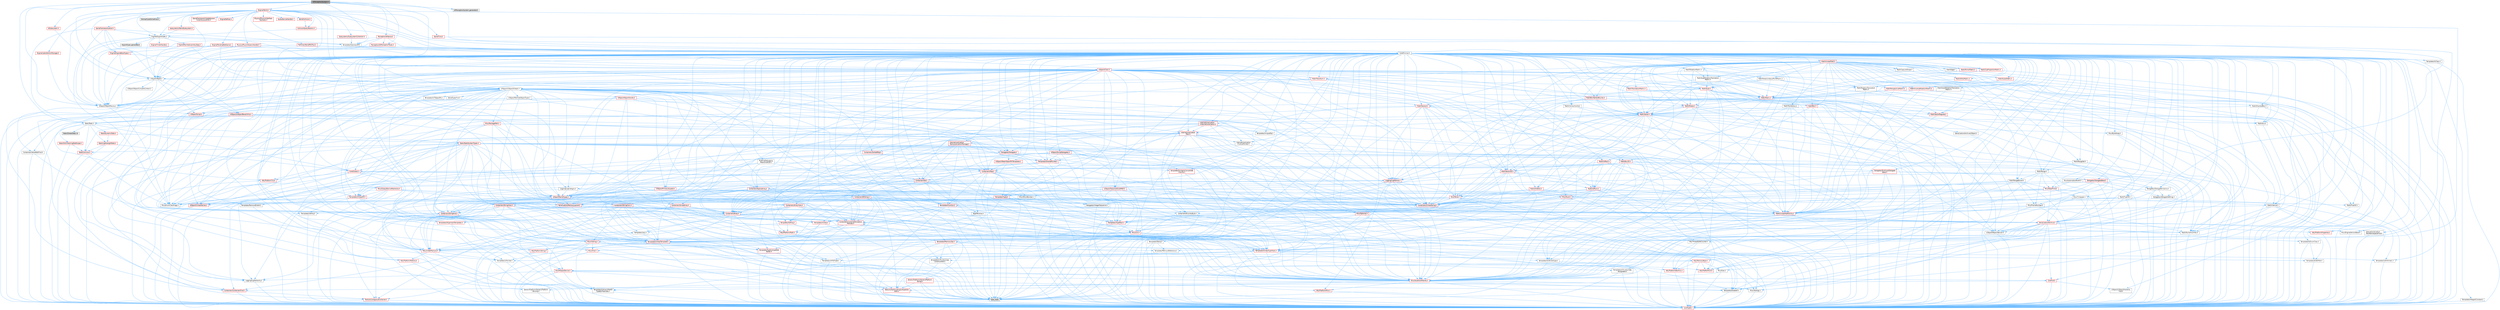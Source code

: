 digraph "AIPerceptionSystem.h"
{
 // INTERACTIVE_SVG=YES
 // LATEX_PDF_SIZE
  bgcolor="transparent";
  edge [fontname=Helvetica,fontsize=10,labelfontname=Helvetica,labelfontsize=10];
  node [fontname=Helvetica,fontsize=10,shape=box,height=0.2,width=0.4];
  Node1 [id="Node000001",label="AIPerceptionSystem.h",height=0.2,width=0.4,color="gray40", fillcolor="grey60", style="filled", fontcolor="black",tooltip=" "];
  Node1 -> Node2 [id="edge1_Node000001_Node000002",color="steelblue1",style="solid",tooltip=" "];
  Node2 [id="Node000002",label="CoreMinimal.h",height=0.2,width=0.4,color="grey40", fillcolor="white", style="filled",URL="$d7/d67/CoreMinimal_8h.html",tooltip=" "];
  Node2 -> Node3 [id="edge2_Node000002_Node000003",color="steelblue1",style="solid",tooltip=" "];
  Node3 [id="Node000003",label="CoreTypes.h",height=0.2,width=0.4,color="red", fillcolor="#FFF0F0", style="filled",URL="$dc/dec/CoreTypes_8h.html",tooltip=" "];
  Node2 -> Node17 [id="edge3_Node000002_Node000017",color="steelblue1",style="solid",tooltip=" "];
  Node17 [id="Node000017",label="CoreFwd.h",height=0.2,width=0.4,color="red", fillcolor="#FFF0F0", style="filled",URL="$d1/d1e/CoreFwd_8h.html",tooltip=" "];
  Node17 -> Node3 [id="edge4_Node000017_Node000003",color="steelblue1",style="solid",tooltip=" "];
  Node17 -> Node18 [id="edge5_Node000017_Node000018",color="steelblue1",style="solid",tooltip=" "];
  Node18 [id="Node000018",label="Containers/ContainersFwd.h",height=0.2,width=0.4,color="red", fillcolor="#FFF0F0", style="filled",URL="$d4/d0a/ContainersFwd_8h.html",tooltip=" "];
  Node18 -> Node3 [id="edge6_Node000018_Node000003",color="steelblue1",style="solid",tooltip=" "];
  Node18 -> Node19 [id="edge7_Node000018_Node000019",color="steelblue1",style="solid",tooltip=" "];
  Node19 [id="Node000019",label="Traits/IsContiguousContainer.h",height=0.2,width=0.4,color="red", fillcolor="#FFF0F0", style="filled",URL="$d5/d3c/IsContiguousContainer_8h.html",tooltip=" "];
  Node19 -> Node3 [id="edge8_Node000019_Node000003",color="steelblue1",style="solid",tooltip=" "];
  Node17 -> Node23 [id="edge9_Node000017_Node000023",color="steelblue1",style="solid",tooltip=" "];
  Node23 [id="Node000023",label="UObject/UObjectHierarchy\lFwd.h",height=0.2,width=0.4,color="grey40", fillcolor="white", style="filled",URL="$d3/d13/UObjectHierarchyFwd_8h.html",tooltip=" "];
  Node2 -> Node23 [id="edge10_Node000002_Node000023",color="steelblue1",style="solid",tooltip=" "];
  Node2 -> Node18 [id="edge11_Node000002_Node000018",color="steelblue1",style="solid",tooltip=" "];
  Node2 -> Node24 [id="edge12_Node000002_Node000024",color="steelblue1",style="solid",tooltip=" "];
  Node24 [id="Node000024",label="Misc/VarArgs.h",height=0.2,width=0.4,color="grey40", fillcolor="white", style="filled",URL="$d5/d6f/VarArgs_8h.html",tooltip=" "];
  Node24 -> Node3 [id="edge13_Node000024_Node000003",color="steelblue1",style="solid",tooltip=" "];
  Node2 -> Node25 [id="edge14_Node000002_Node000025",color="steelblue1",style="solid",tooltip=" "];
  Node25 [id="Node000025",label="Logging/LogVerbosity.h",height=0.2,width=0.4,color="grey40", fillcolor="white", style="filled",URL="$d2/d8f/LogVerbosity_8h.html",tooltip=" "];
  Node25 -> Node3 [id="edge15_Node000025_Node000003",color="steelblue1",style="solid",tooltip=" "];
  Node2 -> Node26 [id="edge16_Node000002_Node000026",color="steelblue1",style="solid",tooltip=" "];
  Node26 [id="Node000026",label="Misc/OutputDevice.h",height=0.2,width=0.4,color="red", fillcolor="#FFF0F0", style="filled",URL="$d7/d32/OutputDevice_8h.html",tooltip=" "];
  Node26 -> Node17 [id="edge17_Node000026_Node000017",color="steelblue1",style="solid",tooltip=" "];
  Node26 -> Node3 [id="edge18_Node000026_Node000003",color="steelblue1",style="solid",tooltip=" "];
  Node26 -> Node25 [id="edge19_Node000026_Node000025",color="steelblue1",style="solid",tooltip=" "];
  Node26 -> Node24 [id="edge20_Node000026_Node000024",color="steelblue1",style="solid",tooltip=" "];
  Node26 -> Node27 [id="edge21_Node000026_Node000027",color="steelblue1",style="solid",tooltip=" "];
  Node27 [id="Node000027",label="Templates/IsArrayOrRefOf\lTypeByPredicate.h",height=0.2,width=0.4,color="grey40", fillcolor="white", style="filled",URL="$d6/da1/IsArrayOrRefOfTypeByPredicate_8h.html",tooltip=" "];
  Node27 -> Node3 [id="edge22_Node000027_Node000003",color="steelblue1",style="solid",tooltip=" "];
  Node26 -> Node30 [id="edge23_Node000026_Node000030",color="steelblue1",style="solid",tooltip=" "];
  Node30 [id="Node000030",label="Traits/IsCharEncodingCompatible\lWith.h",height=0.2,width=0.4,color="red", fillcolor="#FFF0F0", style="filled",URL="$df/dd1/IsCharEncodingCompatibleWith_8h.html",tooltip=" "];
  Node30 -> Node7 [id="edge24_Node000030_Node000007",color="steelblue1",style="solid",tooltip=" "];
  Node7 [id="Node000007",label="type_traits",height=0.2,width=0.4,color="grey60", fillcolor="#E0E0E0", style="filled",tooltip=" "];
  Node2 -> Node32 [id="edge25_Node000002_Node000032",color="steelblue1",style="solid",tooltip=" "];
  Node32 [id="Node000032",label="HAL/PlatformCrt.h",height=0.2,width=0.4,color="red", fillcolor="#FFF0F0", style="filled",URL="$d8/d75/PlatformCrt_8h.html",tooltip=" "];
  Node2 -> Node42 [id="edge26_Node000002_Node000042",color="steelblue1",style="solid",tooltip=" "];
  Node42 [id="Node000042",label="HAL/PlatformMisc.h",height=0.2,width=0.4,color="red", fillcolor="#FFF0F0", style="filled",URL="$d0/df5/PlatformMisc_8h.html",tooltip=" "];
  Node42 -> Node3 [id="edge27_Node000042_Node000003",color="steelblue1",style="solid",tooltip=" "];
  Node2 -> Node61 [id="edge28_Node000002_Node000061",color="steelblue1",style="solid",tooltip=" "];
  Node61 [id="Node000061",label="Misc/AssertionMacros.h",height=0.2,width=0.4,color="red", fillcolor="#FFF0F0", style="filled",URL="$d0/dfa/AssertionMacros_8h.html",tooltip=" "];
  Node61 -> Node3 [id="edge29_Node000061_Node000003",color="steelblue1",style="solid",tooltip=" "];
  Node61 -> Node42 [id="edge30_Node000061_Node000042",color="steelblue1",style="solid",tooltip=" "];
  Node61 -> Node62 [id="edge31_Node000061_Node000062",color="steelblue1",style="solid",tooltip=" "];
  Node62 [id="Node000062",label="Templates/EnableIf.h",height=0.2,width=0.4,color="grey40", fillcolor="white", style="filled",URL="$d7/d60/EnableIf_8h.html",tooltip=" "];
  Node62 -> Node3 [id="edge32_Node000062_Node000003",color="steelblue1",style="solid",tooltip=" "];
  Node61 -> Node27 [id="edge33_Node000061_Node000027",color="steelblue1",style="solid",tooltip=" "];
  Node61 -> Node30 [id="edge34_Node000061_Node000030",color="steelblue1",style="solid",tooltip=" "];
  Node61 -> Node24 [id="edge35_Node000061_Node000024",color="steelblue1",style="solid",tooltip=" "];
  Node2 -> Node70 [id="edge36_Node000002_Node000070",color="steelblue1",style="solid",tooltip=" "];
  Node70 [id="Node000070",label="Templates/IsPointer.h",height=0.2,width=0.4,color="grey40", fillcolor="white", style="filled",URL="$d7/d05/IsPointer_8h.html",tooltip=" "];
  Node70 -> Node3 [id="edge37_Node000070_Node000003",color="steelblue1",style="solid",tooltip=" "];
  Node2 -> Node71 [id="edge38_Node000002_Node000071",color="steelblue1",style="solid",tooltip=" "];
  Node71 [id="Node000071",label="HAL/PlatformMemory.h",height=0.2,width=0.4,color="red", fillcolor="#FFF0F0", style="filled",URL="$de/d68/PlatformMemory_8h.html",tooltip=" "];
  Node71 -> Node3 [id="edge39_Node000071_Node000003",color="steelblue1",style="solid",tooltip=" "];
  Node2 -> Node54 [id="edge40_Node000002_Node000054",color="steelblue1",style="solid",tooltip=" "];
  Node54 [id="Node000054",label="HAL/PlatformAtomics.h",height=0.2,width=0.4,color="red", fillcolor="#FFF0F0", style="filled",URL="$d3/d36/PlatformAtomics_8h.html",tooltip=" "];
  Node54 -> Node3 [id="edge41_Node000054_Node000003",color="steelblue1",style="solid",tooltip=" "];
  Node2 -> Node76 [id="edge42_Node000002_Node000076",color="steelblue1",style="solid",tooltip=" "];
  Node76 [id="Node000076",label="Misc/Exec.h",height=0.2,width=0.4,color="grey40", fillcolor="white", style="filled",URL="$de/ddb/Exec_8h.html",tooltip=" "];
  Node76 -> Node3 [id="edge43_Node000076_Node000003",color="steelblue1",style="solid",tooltip=" "];
  Node76 -> Node61 [id="edge44_Node000076_Node000061",color="steelblue1",style="solid",tooltip=" "];
  Node2 -> Node77 [id="edge45_Node000002_Node000077",color="steelblue1",style="solid",tooltip=" "];
  Node77 [id="Node000077",label="HAL/MemoryBase.h",height=0.2,width=0.4,color="red", fillcolor="#FFF0F0", style="filled",URL="$d6/d9f/MemoryBase_8h.html",tooltip=" "];
  Node77 -> Node3 [id="edge46_Node000077_Node000003",color="steelblue1",style="solid",tooltip=" "];
  Node77 -> Node54 [id="edge47_Node000077_Node000054",color="steelblue1",style="solid",tooltip=" "];
  Node77 -> Node32 [id="edge48_Node000077_Node000032",color="steelblue1",style="solid",tooltip=" "];
  Node77 -> Node76 [id="edge49_Node000077_Node000076",color="steelblue1",style="solid",tooltip=" "];
  Node77 -> Node26 [id="edge50_Node000077_Node000026",color="steelblue1",style="solid",tooltip=" "];
  Node2 -> Node87 [id="edge51_Node000002_Node000087",color="steelblue1",style="solid",tooltip=" "];
  Node87 [id="Node000087",label="HAL/UnrealMemory.h",height=0.2,width=0.4,color="red", fillcolor="#FFF0F0", style="filled",URL="$d9/d96/UnrealMemory_8h.html",tooltip=" "];
  Node87 -> Node3 [id="edge52_Node000087_Node000003",color="steelblue1",style="solid",tooltip=" "];
  Node87 -> Node77 [id="edge53_Node000087_Node000077",color="steelblue1",style="solid",tooltip=" "];
  Node87 -> Node71 [id="edge54_Node000087_Node000071",color="steelblue1",style="solid",tooltip=" "];
  Node87 -> Node70 [id="edge55_Node000087_Node000070",color="steelblue1",style="solid",tooltip=" "];
  Node2 -> Node89 [id="edge56_Node000002_Node000089",color="steelblue1",style="solid",tooltip=" "];
  Node89 [id="Node000089",label="Templates/IsArithmetic.h",height=0.2,width=0.4,color="grey40", fillcolor="white", style="filled",URL="$d2/d5d/IsArithmetic_8h.html",tooltip=" "];
  Node89 -> Node3 [id="edge57_Node000089_Node000003",color="steelblue1",style="solid",tooltip=" "];
  Node2 -> Node83 [id="edge58_Node000002_Node000083",color="steelblue1",style="solid",tooltip=" "];
  Node83 [id="Node000083",label="Templates/AndOrNot.h",height=0.2,width=0.4,color="grey40", fillcolor="white", style="filled",URL="$db/d0a/AndOrNot_8h.html",tooltip=" "];
  Node83 -> Node3 [id="edge59_Node000083_Node000003",color="steelblue1",style="solid",tooltip=" "];
  Node2 -> Node90 [id="edge60_Node000002_Node000090",color="steelblue1",style="solid",tooltip=" "];
  Node90 [id="Node000090",label="Templates/IsPODType.h",height=0.2,width=0.4,color="grey40", fillcolor="white", style="filled",URL="$d7/db1/IsPODType_8h.html",tooltip=" "];
  Node90 -> Node3 [id="edge61_Node000090_Node000003",color="steelblue1",style="solid",tooltip=" "];
  Node2 -> Node91 [id="edge62_Node000002_Node000091",color="steelblue1",style="solid",tooltip=" "];
  Node91 [id="Node000091",label="Templates/IsUECoreType.h",height=0.2,width=0.4,color="grey40", fillcolor="white", style="filled",URL="$d1/db8/IsUECoreType_8h.html",tooltip=" "];
  Node91 -> Node3 [id="edge63_Node000091_Node000003",color="steelblue1",style="solid",tooltip=" "];
  Node91 -> Node7 [id="edge64_Node000091_Node000007",color="steelblue1",style="solid",tooltip=" "];
  Node2 -> Node84 [id="edge65_Node000002_Node000084",color="steelblue1",style="solid",tooltip=" "];
  Node84 [id="Node000084",label="Templates/IsTriviallyCopy\lConstructible.h",height=0.2,width=0.4,color="grey40", fillcolor="white", style="filled",URL="$d3/d78/IsTriviallyCopyConstructible_8h.html",tooltip=" "];
  Node84 -> Node3 [id="edge66_Node000084_Node000003",color="steelblue1",style="solid",tooltip=" "];
  Node84 -> Node7 [id="edge67_Node000084_Node000007",color="steelblue1",style="solid",tooltip=" "];
  Node2 -> Node92 [id="edge68_Node000002_Node000092",color="steelblue1",style="solid",tooltip=" "];
  Node92 [id="Node000092",label="Templates/UnrealTypeTraits.h",height=0.2,width=0.4,color="red", fillcolor="#FFF0F0", style="filled",URL="$d2/d2d/UnrealTypeTraits_8h.html",tooltip=" "];
  Node92 -> Node3 [id="edge69_Node000092_Node000003",color="steelblue1",style="solid",tooltip=" "];
  Node92 -> Node70 [id="edge70_Node000092_Node000070",color="steelblue1",style="solid",tooltip=" "];
  Node92 -> Node61 [id="edge71_Node000092_Node000061",color="steelblue1",style="solid",tooltip=" "];
  Node92 -> Node83 [id="edge72_Node000092_Node000083",color="steelblue1",style="solid",tooltip=" "];
  Node92 -> Node62 [id="edge73_Node000092_Node000062",color="steelblue1",style="solid",tooltip=" "];
  Node92 -> Node89 [id="edge74_Node000092_Node000089",color="steelblue1",style="solid",tooltip=" "];
  Node92 -> Node90 [id="edge75_Node000092_Node000090",color="steelblue1",style="solid",tooltip=" "];
  Node92 -> Node91 [id="edge76_Node000092_Node000091",color="steelblue1",style="solid",tooltip=" "];
  Node92 -> Node84 [id="edge77_Node000092_Node000084",color="steelblue1",style="solid",tooltip=" "];
  Node2 -> Node62 [id="edge78_Node000002_Node000062",color="steelblue1",style="solid",tooltip=" "];
  Node2 -> Node94 [id="edge79_Node000002_Node000094",color="steelblue1",style="solid",tooltip=" "];
  Node94 [id="Node000094",label="Templates/RemoveReference.h",height=0.2,width=0.4,color="grey40", fillcolor="white", style="filled",URL="$da/dbe/RemoveReference_8h.html",tooltip=" "];
  Node94 -> Node3 [id="edge80_Node000094_Node000003",color="steelblue1",style="solid",tooltip=" "];
  Node2 -> Node95 [id="edge81_Node000002_Node000095",color="steelblue1",style="solid",tooltip=" "];
  Node95 [id="Node000095",label="Templates/IntegralConstant.h",height=0.2,width=0.4,color="grey40", fillcolor="white", style="filled",URL="$db/d1b/IntegralConstant_8h.html",tooltip=" "];
  Node95 -> Node3 [id="edge82_Node000095_Node000003",color="steelblue1",style="solid",tooltip=" "];
  Node2 -> Node96 [id="edge83_Node000002_Node000096",color="steelblue1",style="solid",tooltip=" "];
  Node96 [id="Node000096",label="Templates/IsClass.h",height=0.2,width=0.4,color="grey40", fillcolor="white", style="filled",URL="$db/dcb/IsClass_8h.html",tooltip=" "];
  Node96 -> Node3 [id="edge84_Node000096_Node000003",color="steelblue1",style="solid",tooltip=" "];
  Node2 -> Node97 [id="edge85_Node000002_Node000097",color="steelblue1",style="solid",tooltip=" "];
  Node97 [id="Node000097",label="Templates/TypeCompatible\lBytes.h",height=0.2,width=0.4,color="red", fillcolor="#FFF0F0", style="filled",URL="$df/d0a/TypeCompatibleBytes_8h.html",tooltip=" "];
  Node97 -> Node3 [id="edge86_Node000097_Node000003",color="steelblue1",style="solid",tooltip=" "];
  Node97 -> Node7 [id="edge87_Node000097_Node000007",color="steelblue1",style="solid",tooltip=" "];
  Node2 -> Node19 [id="edge88_Node000002_Node000019",color="steelblue1",style="solid",tooltip=" "];
  Node2 -> Node98 [id="edge89_Node000002_Node000098",color="steelblue1",style="solid",tooltip=" "];
  Node98 [id="Node000098",label="Templates/UnrealTemplate.h",height=0.2,width=0.4,color="red", fillcolor="#FFF0F0", style="filled",URL="$d4/d24/UnrealTemplate_8h.html",tooltip=" "];
  Node98 -> Node3 [id="edge90_Node000098_Node000003",color="steelblue1",style="solid",tooltip=" "];
  Node98 -> Node70 [id="edge91_Node000098_Node000070",color="steelblue1",style="solid",tooltip=" "];
  Node98 -> Node87 [id="edge92_Node000098_Node000087",color="steelblue1",style="solid",tooltip=" "];
  Node98 -> Node92 [id="edge93_Node000098_Node000092",color="steelblue1",style="solid",tooltip=" "];
  Node98 -> Node94 [id="edge94_Node000098_Node000094",color="steelblue1",style="solid",tooltip=" "];
  Node98 -> Node97 [id="edge95_Node000098_Node000097",color="steelblue1",style="solid",tooltip=" "];
  Node98 -> Node19 [id="edge96_Node000098_Node000019",color="steelblue1",style="solid",tooltip=" "];
  Node98 -> Node7 [id="edge97_Node000098_Node000007",color="steelblue1",style="solid",tooltip=" "];
  Node2 -> Node47 [id="edge98_Node000002_Node000047",color="steelblue1",style="solid",tooltip=" "];
  Node47 [id="Node000047",label="Math/NumericLimits.h",height=0.2,width=0.4,color="grey40", fillcolor="white", style="filled",URL="$df/d1b/NumericLimits_8h.html",tooltip=" "];
  Node47 -> Node3 [id="edge99_Node000047_Node000003",color="steelblue1",style="solid",tooltip=" "];
  Node2 -> Node102 [id="edge100_Node000002_Node000102",color="steelblue1",style="solid",tooltip=" "];
  Node102 [id="Node000102",label="HAL/PlatformMath.h",height=0.2,width=0.4,color="red", fillcolor="#FFF0F0", style="filled",URL="$dc/d53/PlatformMath_8h.html",tooltip=" "];
  Node102 -> Node3 [id="edge101_Node000102_Node000003",color="steelblue1",style="solid",tooltip=" "];
  Node2 -> Node85 [id="edge102_Node000002_Node000085",color="steelblue1",style="solid",tooltip=" "];
  Node85 [id="Node000085",label="Templates/IsTriviallyCopy\lAssignable.h",height=0.2,width=0.4,color="grey40", fillcolor="white", style="filled",URL="$d2/df2/IsTriviallyCopyAssignable_8h.html",tooltip=" "];
  Node85 -> Node3 [id="edge103_Node000085_Node000003",color="steelblue1",style="solid",tooltip=" "];
  Node85 -> Node7 [id="edge104_Node000085_Node000007",color="steelblue1",style="solid",tooltip=" "];
  Node2 -> Node110 [id="edge105_Node000002_Node000110",color="steelblue1",style="solid",tooltip=" "];
  Node110 [id="Node000110",label="Templates/MemoryOps.h",height=0.2,width=0.4,color="red", fillcolor="#FFF0F0", style="filled",URL="$db/dea/MemoryOps_8h.html",tooltip=" "];
  Node110 -> Node3 [id="edge106_Node000110_Node000003",color="steelblue1",style="solid",tooltip=" "];
  Node110 -> Node87 [id="edge107_Node000110_Node000087",color="steelblue1",style="solid",tooltip=" "];
  Node110 -> Node85 [id="edge108_Node000110_Node000085",color="steelblue1",style="solid",tooltip=" "];
  Node110 -> Node84 [id="edge109_Node000110_Node000084",color="steelblue1",style="solid",tooltip=" "];
  Node110 -> Node92 [id="edge110_Node000110_Node000092",color="steelblue1",style="solid",tooltip=" "];
  Node110 -> Node7 [id="edge111_Node000110_Node000007",color="steelblue1",style="solid",tooltip=" "];
  Node2 -> Node111 [id="edge112_Node000002_Node000111",color="steelblue1",style="solid",tooltip=" "];
  Node111 [id="Node000111",label="Containers/ContainerAllocation\lPolicies.h",height=0.2,width=0.4,color="red", fillcolor="#FFF0F0", style="filled",URL="$d7/dff/ContainerAllocationPolicies_8h.html",tooltip=" "];
  Node111 -> Node3 [id="edge113_Node000111_Node000003",color="steelblue1",style="solid",tooltip=" "];
  Node111 -> Node111 [id="edge114_Node000111_Node000111",color="steelblue1",style="solid",tooltip=" "];
  Node111 -> Node102 [id="edge115_Node000111_Node000102",color="steelblue1",style="solid",tooltip=" "];
  Node111 -> Node87 [id="edge116_Node000111_Node000087",color="steelblue1",style="solid",tooltip=" "];
  Node111 -> Node47 [id="edge117_Node000111_Node000047",color="steelblue1",style="solid",tooltip=" "];
  Node111 -> Node61 [id="edge118_Node000111_Node000061",color="steelblue1",style="solid",tooltip=" "];
  Node111 -> Node110 [id="edge119_Node000111_Node000110",color="steelblue1",style="solid",tooltip=" "];
  Node111 -> Node97 [id="edge120_Node000111_Node000097",color="steelblue1",style="solid",tooltip=" "];
  Node111 -> Node7 [id="edge121_Node000111_Node000007",color="steelblue1",style="solid",tooltip=" "];
  Node2 -> Node114 [id="edge122_Node000002_Node000114",color="steelblue1",style="solid",tooltip=" "];
  Node114 [id="Node000114",label="Templates/IsEnumClass.h",height=0.2,width=0.4,color="grey40", fillcolor="white", style="filled",URL="$d7/d15/IsEnumClass_8h.html",tooltip=" "];
  Node114 -> Node3 [id="edge123_Node000114_Node000003",color="steelblue1",style="solid",tooltip=" "];
  Node114 -> Node83 [id="edge124_Node000114_Node000083",color="steelblue1",style="solid",tooltip=" "];
  Node2 -> Node115 [id="edge125_Node000002_Node000115",color="steelblue1",style="solid",tooltip=" "];
  Node115 [id="Node000115",label="HAL/PlatformProperties.h",height=0.2,width=0.4,color="red", fillcolor="#FFF0F0", style="filled",URL="$d9/db0/PlatformProperties_8h.html",tooltip=" "];
  Node115 -> Node3 [id="edge126_Node000115_Node000003",color="steelblue1",style="solid",tooltip=" "];
  Node2 -> Node118 [id="edge127_Node000002_Node000118",color="steelblue1",style="solid",tooltip=" "];
  Node118 [id="Node000118",label="Misc/EngineVersionBase.h",height=0.2,width=0.4,color="grey40", fillcolor="white", style="filled",URL="$d5/d2b/EngineVersionBase_8h.html",tooltip=" "];
  Node118 -> Node3 [id="edge128_Node000118_Node000003",color="steelblue1",style="solid",tooltip=" "];
  Node2 -> Node119 [id="edge129_Node000002_Node000119",color="steelblue1",style="solid",tooltip=" "];
  Node119 [id="Node000119",label="Internationalization\l/TextNamespaceFwd.h",height=0.2,width=0.4,color="grey40", fillcolor="white", style="filled",URL="$d8/d97/TextNamespaceFwd_8h.html",tooltip=" "];
  Node119 -> Node3 [id="edge130_Node000119_Node000003",color="steelblue1",style="solid",tooltip=" "];
  Node2 -> Node120 [id="edge131_Node000002_Node000120",color="steelblue1",style="solid",tooltip=" "];
  Node120 [id="Node000120",label="Serialization/Archive.h",height=0.2,width=0.4,color="red", fillcolor="#FFF0F0", style="filled",URL="$d7/d3b/Archive_8h.html",tooltip=" "];
  Node120 -> Node17 [id="edge132_Node000120_Node000017",color="steelblue1",style="solid",tooltip=" "];
  Node120 -> Node3 [id="edge133_Node000120_Node000003",color="steelblue1",style="solid",tooltip=" "];
  Node120 -> Node115 [id="edge134_Node000120_Node000115",color="steelblue1",style="solid",tooltip=" "];
  Node120 -> Node119 [id="edge135_Node000120_Node000119",color="steelblue1",style="solid",tooltip=" "];
  Node120 -> Node61 [id="edge136_Node000120_Node000061",color="steelblue1",style="solid",tooltip=" "];
  Node120 -> Node118 [id="edge137_Node000120_Node000118",color="steelblue1",style="solid",tooltip=" "];
  Node120 -> Node24 [id="edge138_Node000120_Node000024",color="steelblue1",style="solid",tooltip=" "];
  Node120 -> Node62 [id="edge139_Node000120_Node000062",color="steelblue1",style="solid",tooltip=" "];
  Node120 -> Node27 [id="edge140_Node000120_Node000027",color="steelblue1",style="solid",tooltip=" "];
  Node120 -> Node114 [id="edge141_Node000120_Node000114",color="steelblue1",style="solid",tooltip=" "];
  Node120 -> Node98 [id="edge142_Node000120_Node000098",color="steelblue1",style="solid",tooltip=" "];
  Node120 -> Node30 [id="edge143_Node000120_Node000030",color="steelblue1",style="solid",tooltip=" "];
  Node120 -> Node123 [id="edge144_Node000120_Node000123",color="steelblue1",style="solid",tooltip=" "];
  Node123 [id="Node000123",label="UObject/ObjectVersion.h",height=0.2,width=0.4,color="grey40", fillcolor="white", style="filled",URL="$da/d63/ObjectVersion_8h.html",tooltip=" "];
  Node123 -> Node3 [id="edge145_Node000123_Node000003",color="steelblue1",style="solid",tooltip=" "];
  Node2 -> Node124 [id="edge146_Node000002_Node000124",color="steelblue1",style="solid",tooltip=" "];
  Node124 [id="Node000124",label="Templates/Less.h",height=0.2,width=0.4,color="grey40", fillcolor="white", style="filled",URL="$de/dc8/Less_8h.html",tooltip=" "];
  Node124 -> Node3 [id="edge147_Node000124_Node000003",color="steelblue1",style="solid",tooltip=" "];
  Node124 -> Node98 [id="edge148_Node000124_Node000098",color="steelblue1",style="solid",tooltip=" "];
  Node2 -> Node125 [id="edge149_Node000002_Node000125",color="steelblue1",style="solid",tooltip=" "];
  Node125 [id="Node000125",label="Templates/Sorting.h",height=0.2,width=0.4,color="red", fillcolor="#FFF0F0", style="filled",URL="$d3/d9e/Sorting_8h.html",tooltip=" "];
  Node125 -> Node3 [id="edge150_Node000125_Node000003",color="steelblue1",style="solid",tooltip=" "];
  Node125 -> Node102 [id="edge151_Node000125_Node000102",color="steelblue1",style="solid",tooltip=" "];
  Node125 -> Node124 [id="edge152_Node000125_Node000124",color="steelblue1",style="solid",tooltip=" "];
  Node2 -> Node136 [id="edge153_Node000002_Node000136",color="steelblue1",style="solid",tooltip=" "];
  Node136 [id="Node000136",label="Misc/Char.h",height=0.2,width=0.4,color="red", fillcolor="#FFF0F0", style="filled",URL="$d0/d58/Char_8h.html",tooltip=" "];
  Node136 -> Node3 [id="edge154_Node000136_Node000003",color="steelblue1",style="solid",tooltip=" "];
  Node136 -> Node7 [id="edge155_Node000136_Node000007",color="steelblue1",style="solid",tooltip=" "];
  Node2 -> Node139 [id="edge156_Node000002_Node000139",color="steelblue1",style="solid",tooltip=" "];
  Node139 [id="Node000139",label="GenericPlatform/GenericPlatform\lStricmp.h",height=0.2,width=0.4,color="grey40", fillcolor="white", style="filled",URL="$d2/d86/GenericPlatformStricmp_8h.html",tooltip=" "];
  Node139 -> Node3 [id="edge157_Node000139_Node000003",color="steelblue1",style="solid",tooltip=" "];
  Node2 -> Node140 [id="edge158_Node000002_Node000140",color="steelblue1",style="solid",tooltip=" "];
  Node140 [id="Node000140",label="GenericPlatform/GenericPlatform\lString.h",height=0.2,width=0.4,color="red", fillcolor="#FFF0F0", style="filled",URL="$dd/d20/GenericPlatformString_8h.html",tooltip=" "];
  Node140 -> Node3 [id="edge159_Node000140_Node000003",color="steelblue1",style="solid",tooltip=" "];
  Node140 -> Node139 [id="edge160_Node000140_Node000139",color="steelblue1",style="solid",tooltip=" "];
  Node140 -> Node62 [id="edge161_Node000140_Node000062",color="steelblue1",style="solid",tooltip=" "];
  Node140 -> Node30 [id="edge162_Node000140_Node000030",color="steelblue1",style="solid",tooltip=" "];
  Node140 -> Node7 [id="edge163_Node000140_Node000007",color="steelblue1",style="solid",tooltip=" "];
  Node2 -> Node73 [id="edge164_Node000002_Node000073",color="steelblue1",style="solid",tooltip=" "];
  Node73 [id="Node000073",label="HAL/PlatformString.h",height=0.2,width=0.4,color="red", fillcolor="#FFF0F0", style="filled",URL="$db/db5/PlatformString_8h.html",tooltip=" "];
  Node73 -> Node3 [id="edge165_Node000073_Node000003",color="steelblue1",style="solid",tooltip=" "];
  Node2 -> Node143 [id="edge166_Node000002_Node000143",color="steelblue1",style="solid",tooltip=" "];
  Node143 [id="Node000143",label="Misc/CString.h",height=0.2,width=0.4,color="red", fillcolor="#FFF0F0", style="filled",URL="$d2/d49/CString_8h.html",tooltip=" "];
  Node143 -> Node3 [id="edge167_Node000143_Node000003",color="steelblue1",style="solid",tooltip=" "];
  Node143 -> Node32 [id="edge168_Node000143_Node000032",color="steelblue1",style="solid",tooltip=" "];
  Node143 -> Node73 [id="edge169_Node000143_Node000073",color="steelblue1",style="solid",tooltip=" "];
  Node143 -> Node61 [id="edge170_Node000143_Node000061",color="steelblue1",style="solid",tooltip=" "];
  Node143 -> Node136 [id="edge171_Node000143_Node000136",color="steelblue1",style="solid",tooltip=" "];
  Node143 -> Node24 [id="edge172_Node000143_Node000024",color="steelblue1",style="solid",tooltip=" "];
  Node143 -> Node27 [id="edge173_Node000143_Node000027",color="steelblue1",style="solid",tooltip=" "];
  Node143 -> Node30 [id="edge174_Node000143_Node000030",color="steelblue1",style="solid",tooltip=" "];
  Node2 -> Node144 [id="edge175_Node000002_Node000144",color="steelblue1",style="solid",tooltip=" "];
  Node144 [id="Node000144",label="Misc/Crc.h",height=0.2,width=0.4,color="red", fillcolor="#FFF0F0", style="filled",URL="$d4/dd2/Crc_8h.html",tooltip=" "];
  Node144 -> Node3 [id="edge176_Node000144_Node000003",color="steelblue1",style="solid",tooltip=" "];
  Node144 -> Node73 [id="edge177_Node000144_Node000073",color="steelblue1",style="solid",tooltip=" "];
  Node144 -> Node61 [id="edge178_Node000144_Node000061",color="steelblue1",style="solid",tooltip=" "];
  Node144 -> Node143 [id="edge179_Node000144_Node000143",color="steelblue1",style="solid",tooltip=" "];
  Node144 -> Node136 [id="edge180_Node000144_Node000136",color="steelblue1",style="solid",tooltip=" "];
  Node144 -> Node92 [id="edge181_Node000144_Node000092",color="steelblue1",style="solid",tooltip=" "];
  Node2 -> Node135 [id="edge182_Node000002_Node000135",color="steelblue1",style="solid",tooltip=" "];
  Node135 [id="Node000135",label="Math/UnrealMathUtility.h",height=0.2,width=0.4,color="red", fillcolor="#FFF0F0", style="filled",URL="$db/db8/UnrealMathUtility_8h.html",tooltip=" "];
  Node135 -> Node3 [id="edge183_Node000135_Node000003",color="steelblue1",style="solid",tooltip=" "];
  Node135 -> Node61 [id="edge184_Node000135_Node000061",color="steelblue1",style="solid",tooltip=" "];
  Node135 -> Node102 [id="edge185_Node000135_Node000102",color="steelblue1",style="solid",tooltip=" "];
  Node2 -> Node145 [id="edge186_Node000002_Node000145",color="steelblue1",style="solid",tooltip=" "];
  Node145 [id="Node000145",label="Containers/UnrealString.h",height=0.2,width=0.4,color="red", fillcolor="#FFF0F0", style="filled",URL="$d5/dba/UnrealString_8h.html",tooltip=" "];
  Node2 -> Node149 [id="edge187_Node000002_Node000149",color="steelblue1",style="solid",tooltip=" "];
  Node149 [id="Node000149",label="Containers/Array.h",height=0.2,width=0.4,color="red", fillcolor="#FFF0F0", style="filled",URL="$df/dd0/Array_8h.html",tooltip=" "];
  Node149 -> Node3 [id="edge188_Node000149_Node000003",color="steelblue1",style="solid",tooltip=" "];
  Node149 -> Node61 [id="edge189_Node000149_Node000061",color="steelblue1",style="solid",tooltip=" "];
  Node149 -> Node87 [id="edge190_Node000149_Node000087",color="steelblue1",style="solid",tooltip=" "];
  Node149 -> Node92 [id="edge191_Node000149_Node000092",color="steelblue1",style="solid",tooltip=" "];
  Node149 -> Node98 [id="edge192_Node000149_Node000098",color="steelblue1",style="solid",tooltip=" "];
  Node149 -> Node111 [id="edge193_Node000149_Node000111",color="steelblue1",style="solid",tooltip=" "];
  Node149 -> Node120 [id="edge194_Node000149_Node000120",color="steelblue1",style="solid",tooltip=" "];
  Node149 -> Node128 [id="edge195_Node000149_Node000128",color="steelblue1",style="solid",tooltip=" "];
  Node128 [id="Node000128",label="Templates/Invoke.h",height=0.2,width=0.4,color="red", fillcolor="#FFF0F0", style="filled",URL="$d7/deb/Invoke_8h.html",tooltip=" "];
  Node128 -> Node3 [id="edge196_Node000128_Node000003",color="steelblue1",style="solid",tooltip=" "];
  Node128 -> Node98 [id="edge197_Node000128_Node000098",color="steelblue1",style="solid",tooltip=" "];
  Node128 -> Node7 [id="edge198_Node000128_Node000007",color="steelblue1",style="solid",tooltip=" "];
  Node149 -> Node124 [id="edge199_Node000149_Node000124",color="steelblue1",style="solid",tooltip=" "];
  Node149 -> Node125 [id="edge200_Node000149_Node000125",color="steelblue1",style="solid",tooltip=" "];
  Node149 -> Node172 [id="edge201_Node000149_Node000172",color="steelblue1",style="solid",tooltip=" "];
  Node172 [id="Node000172",label="Templates/AlignmentTemplates.h",height=0.2,width=0.4,color="red", fillcolor="#FFF0F0", style="filled",URL="$dd/d32/AlignmentTemplates_8h.html",tooltip=" "];
  Node172 -> Node3 [id="edge202_Node000172_Node000003",color="steelblue1",style="solid",tooltip=" "];
  Node172 -> Node70 [id="edge203_Node000172_Node000070",color="steelblue1",style="solid",tooltip=" "];
  Node149 -> Node7 [id="edge204_Node000149_Node000007",color="steelblue1",style="solid",tooltip=" "];
  Node2 -> Node173 [id="edge205_Node000002_Node000173",color="steelblue1",style="solid",tooltip=" "];
  Node173 [id="Node000173",label="Misc/FrameNumber.h",height=0.2,width=0.4,color="grey40", fillcolor="white", style="filled",URL="$dd/dbd/FrameNumber_8h.html",tooltip=" "];
  Node173 -> Node3 [id="edge206_Node000173_Node000003",color="steelblue1",style="solid",tooltip=" "];
  Node173 -> Node47 [id="edge207_Node000173_Node000047",color="steelblue1",style="solid",tooltip=" "];
  Node173 -> Node135 [id="edge208_Node000173_Node000135",color="steelblue1",style="solid",tooltip=" "];
  Node173 -> Node62 [id="edge209_Node000173_Node000062",color="steelblue1",style="solid",tooltip=" "];
  Node173 -> Node92 [id="edge210_Node000173_Node000092",color="steelblue1",style="solid",tooltip=" "];
  Node2 -> Node174 [id="edge211_Node000002_Node000174",color="steelblue1",style="solid",tooltip=" "];
  Node174 [id="Node000174",label="Misc/Timespan.h",height=0.2,width=0.4,color="grey40", fillcolor="white", style="filled",URL="$da/dd9/Timespan_8h.html",tooltip=" "];
  Node174 -> Node3 [id="edge212_Node000174_Node000003",color="steelblue1",style="solid",tooltip=" "];
  Node174 -> Node175 [id="edge213_Node000174_Node000175",color="steelblue1",style="solid",tooltip=" "];
  Node175 [id="Node000175",label="Math/Interval.h",height=0.2,width=0.4,color="grey40", fillcolor="white", style="filled",URL="$d1/d55/Interval_8h.html",tooltip=" "];
  Node175 -> Node3 [id="edge214_Node000175_Node000003",color="steelblue1",style="solid",tooltip=" "];
  Node175 -> Node89 [id="edge215_Node000175_Node000089",color="steelblue1",style="solid",tooltip=" "];
  Node175 -> Node92 [id="edge216_Node000175_Node000092",color="steelblue1",style="solid",tooltip=" "];
  Node175 -> Node47 [id="edge217_Node000175_Node000047",color="steelblue1",style="solid",tooltip=" "];
  Node175 -> Node135 [id="edge218_Node000175_Node000135",color="steelblue1",style="solid",tooltip=" "];
  Node174 -> Node135 [id="edge219_Node000174_Node000135",color="steelblue1",style="solid",tooltip=" "];
  Node174 -> Node61 [id="edge220_Node000174_Node000061",color="steelblue1",style="solid",tooltip=" "];
  Node2 -> Node176 [id="edge221_Node000002_Node000176",color="steelblue1",style="solid",tooltip=" "];
  Node176 [id="Node000176",label="Containers/StringConv.h",height=0.2,width=0.4,color="red", fillcolor="#FFF0F0", style="filled",URL="$d3/ddf/StringConv_8h.html",tooltip=" "];
  Node176 -> Node3 [id="edge222_Node000176_Node000003",color="steelblue1",style="solid",tooltip=" "];
  Node176 -> Node61 [id="edge223_Node000176_Node000061",color="steelblue1",style="solid",tooltip=" "];
  Node176 -> Node111 [id="edge224_Node000176_Node000111",color="steelblue1",style="solid",tooltip=" "];
  Node176 -> Node149 [id="edge225_Node000176_Node000149",color="steelblue1",style="solid",tooltip=" "];
  Node176 -> Node143 [id="edge226_Node000176_Node000143",color="steelblue1",style="solid",tooltip=" "];
  Node176 -> Node177 [id="edge227_Node000176_Node000177",color="steelblue1",style="solid",tooltip=" "];
  Node177 [id="Node000177",label="Templates/IsArray.h",height=0.2,width=0.4,color="grey40", fillcolor="white", style="filled",URL="$d8/d8d/IsArray_8h.html",tooltip=" "];
  Node177 -> Node3 [id="edge228_Node000177_Node000003",color="steelblue1",style="solid",tooltip=" "];
  Node176 -> Node98 [id="edge229_Node000176_Node000098",color="steelblue1",style="solid",tooltip=" "];
  Node176 -> Node92 [id="edge230_Node000176_Node000092",color="steelblue1",style="solid",tooltip=" "];
  Node176 -> Node30 [id="edge231_Node000176_Node000030",color="steelblue1",style="solid",tooltip=" "];
  Node176 -> Node19 [id="edge232_Node000176_Node000019",color="steelblue1",style="solid",tooltip=" "];
  Node176 -> Node7 [id="edge233_Node000176_Node000007",color="steelblue1",style="solid",tooltip=" "];
  Node2 -> Node178 [id="edge234_Node000002_Node000178",color="steelblue1",style="solid",tooltip=" "];
  Node178 [id="Node000178",label="UObject/UnrealNames.h",height=0.2,width=0.4,color="red", fillcolor="#FFF0F0", style="filled",URL="$d8/db1/UnrealNames_8h.html",tooltip=" "];
  Node178 -> Node3 [id="edge235_Node000178_Node000003",color="steelblue1",style="solid",tooltip=" "];
  Node2 -> Node180 [id="edge236_Node000002_Node000180",color="steelblue1",style="solid",tooltip=" "];
  Node180 [id="Node000180",label="UObject/NameTypes.h",height=0.2,width=0.4,color="red", fillcolor="#FFF0F0", style="filled",URL="$d6/d35/NameTypes_8h.html",tooltip=" "];
  Node180 -> Node3 [id="edge237_Node000180_Node000003",color="steelblue1",style="solid",tooltip=" "];
  Node180 -> Node61 [id="edge238_Node000180_Node000061",color="steelblue1",style="solid",tooltip=" "];
  Node180 -> Node87 [id="edge239_Node000180_Node000087",color="steelblue1",style="solid",tooltip=" "];
  Node180 -> Node92 [id="edge240_Node000180_Node000092",color="steelblue1",style="solid",tooltip=" "];
  Node180 -> Node98 [id="edge241_Node000180_Node000098",color="steelblue1",style="solid",tooltip=" "];
  Node180 -> Node145 [id="edge242_Node000180_Node000145",color="steelblue1",style="solid",tooltip=" "];
  Node180 -> Node176 [id="edge243_Node000180_Node000176",color="steelblue1",style="solid",tooltip=" "];
  Node180 -> Node44 [id="edge244_Node000180_Node000044",color="steelblue1",style="solid",tooltip=" "];
  Node44 [id="Node000044",label="Containers/StringFwd.h",height=0.2,width=0.4,color="red", fillcolor="#FFF0F0", style="filled",URL="$df/d37/StringFwd_8h.html",tooltip=" "];
  Node44 -> Node3 [id="edge245_Node000044_Node000003",color="steelblue1",style="solid",tooltip=" "];
  Node44 -> Node19 [id="edge246_Node000044_Node000019",color="steelblue1",style="solid",tooltip=" "];
  Node180 -> Node178 [id="edge247_Node000180_Node000178",color="steelblue1",style="solid",tooltip=" "];
  Node180 -> Node157 [id="edge248_Node000180_Node000157",color="steelblue1",style="solid",tooltip=" "];
  Node157 [id="Node000157",label="Serialization/MemoryLayout.h",height=0.2,width=0.4,color="red", fillcolor="#FFF0F0", style="filled",URL="$d7/d66/MemoryLayout_8h.html",tooltip=" "];
  Node157 -> Node160 [id="edge249_Node000157_Node000160",color="steelblue1",style="solid",tooltip=" "];
  Node160 [id="Node000160",label="Containers/EnumAsByte.h",height=0.2,width=0.4,color="grey40", fillcolor="white", style="filled",URL="$d6/d9a/EnumAsByte_8h.html",tooltip=" "];
  Node160 -> Node3 [id="edge250_Node000160_Node000003",color="steelblue1",style="solid",tooltip=" "];
  Node160 -> Node90 [id="edge251_Node000160_Node000090",color="steelblue1",style="solid",tooltip=" "];
  Node160 -> Node161 [id="edge252_Node000160_Node000161",color="steelblue1",style="solid",tooltip=" "];
  Node161 [id="Node000161",label="Templates/TypeHash.h",height=0.2,width=0.4,color="red", fillcolor="#FFF0F0", style="filled",URL="$d1/d62/TypeHash_8h.html",tooltip=" "];
  Node161 -> Node3 [id="edge253_Node000161_Node000003",color="steelblue1",style="solid",tooltip=" "];
  Node161 -> Node144 [id="edge254_Node000161_Node000144",color="steelblue1",style="solid",tooltip=" "];
  Node161 -> Node7 [id="edge255_Node000161_Node000007",color="steelblue1",style="solid",tooltip=" "];
  Node157 -> Node44 [id="edge256_Node000157_Node000044",color="steelblue1",style="solid",tooltip=" "];
  Node157 -> Node87 [id="edge257_Node000157_Node000087",color="steelblue1",style="solid",tooltip=" "];
  Node157 -> Node62 [id="edge258_Node000157_Node000062",color="steelblue1",style="solid",tooltip=" "];
  Node157 -> Node98 [id="edge259_Node000157_Node000098",color="steelblue1",style="solid",tooltip=" "];
  Node2 -> Node188 [id="edge260_Node000002_Node000188",color="steelblue1",style="solid",tooltip=" "];
  Node188 [id="Node000188",label="Misc/Parse.h",height=0.2,width=0.4,color="red", fillcolor="#FFF0F0", style="filled",URL="$dc/d71/Parse_8h.html",tooltip=" "];
  Node188 -> Node44 [id="edge261_Node000188_Node000044",color="steelblue1",style="solid",tooltip=" "];
  Node188 -> Node145 [id="edge262_Node000188_Node000145",color="steelblue1",style="solid",tooltip=" "];
  Node188 -> Node3 [id="edge263_Node000188_Node000003",color="steelblue1",style="solid",tooltip=" "];
  Node188 -> Node32 [id="edge264_Node000188_Node000032",color="steelblue1",style="solid",tooltip=" "];
  Node188 -> Node49 [id="edge265_Node000188_Node000049",color="steelblue1",style="solid",tooltip=" "];
  Node49 [id="Node000049",label="Misc/EnumClassFlags.h",height=0.2,width=0.4,color="grey40", fillcolor="white", style="filled",URL="$d8/de7/EnumClassFlags_8h.html",tooltip=" "];
  Node188 -> Node189 [id="edge266_Node000188_Node000189",color="steelblue1",style="solid",tooltip=" "];
  Node189 [id="Node000189",label="Templates/Function.h",height=0.2,width=0.4,color="red", fillcolor="#FFF0F0", style="filled",URL="$df/df5/Function_8h.html",tooltip=" "];
  Node189 -> Node3 [id="edge267_Node000189_Node000003",color="steelblue1",style="solid",tooltip=" "];
  Node189 -> Node61 [id="edge268_Node000189_Node000061",color="steelblue1",style="solid",tooltip=" "];
  Node189 -> Node87 [id="edge269_Node000189_Node000087",color="steelblue1",style="solid",tooltip=" "];
  Node189 -> Node92 [id="edge270_Node000189_Node000092",color="steelblue1",style="solid",tooltip=" "];
  Node189 -> Node128 [id="edge271_Node000189_Node000128",color="steelblue1",style="solid",tooltip=" "];
  Node189 -> Node98 [id="edge272_Node000189_Node000098",color="steelblue1",style="solid",tooltip=" "];
  Node189 -> Node135 [id="edge273_Node000189_Node000135",color="steelblue1",style="solid",tooltip=" "];
  Node189 -> Node7 [id="edge274_Node000189_Node000007",color="steelblue1",style="solid",tooltip=" "];
  Node2 -> Node172 [id="edge275_Node000002_Node000172",color="steelblue1",style="solid",tooltip=" "];
  Node2 -> Node191 [id="edge276_Node000002_Node000191",color="steelblue1",style="solid",tooltip=" "];
  Node191 [id="Node000191",label="Misc/StructBuilder.h",height=0.2,width=0.4,color="grey40", fillcolor="white", style="filled",URL="$d9/db3/StructBuilder_8h.html",tooltip=" "];
  Node191 -> Node3 [id="edge277_Node000191_Node000003",color="steelblue1",style="solid",tooltip=" "];
  Node191 -> Node135 [id="edge278_Node000191_Node000135",color="steelblue1",style="solid",tooltip=" "];
  Node191 -> Node172 [id="edge279_Node000191_Node000172",color="steelblue1",style="solid",tooltip=" "];
  Node2 -> Node104 [id="edge280_Node000002_Node000104",color="steelblue1",style="solid",tooltip=" "];
  Node104 [id="Node000104",label="Templates/Decay.h",height=0.2,width=0.4,color="grey40", fillcolor="white", style="filled",URL="$dd/d0f/Decay_8h.html",tooltip=" "];
  Node104 -> Node3 [id="edge281_Node000104_Node000003",color="steelblue1",style="solid",tooltip=" "];
  Node104 -> Node94 [id="edge282_Node000104_Node000094",color="steelblue1",style="solid",tooltip=" "];
  Node104 -> Node7 [id="edge283_Node000104_Node000007",color="steelblue1",style="solid",tooltip=" "];
  Node2 -> Node192 [id="edge284_Node000002_Node000192",color="steelblue1",style="solid",tooltip=" "];
  Node192 [id="Node000192",label="Templates/PointerIsConvertible\lFromTo.h",height=0.2,width=0.4,color="red", fillcolor="#FFF0F0", style="filled",URL="$d6/d65/PointerIsConvertibleFromTo_8h.html",tooltip=" "];
  Node192 -> Node3 [id="edge285_Node000192_Node000003",color="steelblue1",style="solid",tooltip=" "];
  Node192 -> Node7 [id="edge286_Node000192_Node000007",color="steelblue1",style="solid",tooltip=" "];
  Node2 -> Node128 [id="edge287_Node000002_Node000128",color="steelblue1",style="solid",tooltip=" "];
  Node2 -> Node189 [id="edge288_Node000002_Node000189",color="steelblue1",style="solid",tooltip=" "];
  Node2 -> Node161 [id="edge289_Node000002_Node000161",color="steelblue1",style="solid",tooltip=" "];
  Node2 -> Node193 [id="edge290_Node000002_Node000193",color="steelblue1",style="solid",tooltip=" "];
  Node193 [id="Node000193",label="Containers/ScriptArray.h",height=0.2,width=0.4,color="red", fillcolor="#FFF0F0", style="filled",URL="$dc/daf/ScriptArray_8h.html",tooltip=" "];
  Node193 -> Node3 [id="edge291_Node000193_Node000003",color="steelblue1",style="solid",tooltip=" "];
  Node193 -> Node61 [id="edge292_Node000193_Node000061",color="steelblue1",style="solid",tooltip=" "];
  Node193 -> Node87 [id="edge293_Node000193_Node000087",color="steelblue1",style="solid",tooltip=" "];
  Node193 -> Node111 [id="edge294_Node000193_Node000111",color="steelblue1",style="solid",tooltip=" "];
  Node193 -> Node149 [id="edge295_Node000193_Node000149",color="steelblue1",style="solid",tooltip=" "];
  Node2 -> Node194 [id="edge296_Node000002_Node000194",color="steelblue1",style="solid",tooltip=" "];
  Node194 [id="Node000194",label="Containers/BitArray.h",height=0.2,width=0.4,color="red", fillcolor="#FFF0F0", style="filled",URL="$d1/de4/BitArray_8h.html",tooltip=" "];
  Node194 -> Node111 [id="edge297_Node000194_Node000111",color="steelblue1",style="solid",tooltip=" "];
  Node194 -> Node3 [id="edge298_Node000194_Node000003",color="steelblue1",style="solid",tooltip=" "];
  Node194 -> Node54 [id="edge299_Node000194_Node000054",color="steelblue1",style="solid",tooltip=" "];
  Node194 -> Node87 [id="edge300_Node000194_Node000087",color="steelblue1",style="solid",tooltip=" "];
  Node194 -> Node135 [id="edge301_Node000194_Node000135",color="steelblue1",style="solid",tooltip=" "];
  Node194 -> Node61 [id="edge302_Node000194_Node000061",color="steelblue1",style="solid",tooltip=" "];
  Node194 -> Node49 [id="edge303_Node000194_Node000049",color="steelblue1",style="solid",tooltip=" "];
  Node194 -> Node120 [id="edge304_Node000194_Node000120",color="steelblue1",style="solid",tooltip=" "];
  Node194 -> Node157 [id="edge305_Node000194_Node000157",color="steelblue1",style="solid",tooltip=" "];
  Node194 -> Node62 [id="edge306_Node000194_Node000062",color="steelblue1",style="solid",tooltip=" "];
  Node194 -> Node128 [id="edge307_Node000194_Node000128",color="steelblue1",style="solid",tooltip=" "];
  Node194 -> Node98 [id="edge308_Node000194_Node000098",color="steelblue1",style="solid",tooltip=" "];
  Node194 -> Node92 [id="edge309_Node000194_Node000092",color="steelblue1",style="solid",tooltip=" "];
  Node2 -> Node195 [id="edge310_Node000002_Node000195",color="steelblue1",style="solid",tooltip=" "];
  Node195 [id="Node000195",label="Containers/SparseArray.h",height=0.2,width=0.4,color="red", fillcolor="#FFF0F0", style="filled",URL="$d5/dbf/SparseArray_8h.html",tooltip=" "];
  Node195 -> Node3 [id="edge311_Node000195_Node000003",color="steelblue1",style="solid",tooltip=" "];
  Node195 -> Node61 [id="edge312_Node000195_Node000061",color="steelblue1",style="solid",tooltip=" "];
  Node195 -> Node87 [id="edge313_Node000195_Node000087",color="steelblue1",style="solid",tooltip=" "];
  Node195 -> Node92 [id="edge314_Node000195_Node000092",color="steelblue1",style="solid",tooltip=" "];
  Node195 -> Node98 [id="edge315_Node000195_Node000098",color="steelblue1",style="solid",tooltip=" "];
  Node195 -> Node111 [id="edge316_Node000195_Node000111",color="steelblue1",style="solid",tooltip=" "];
  Node195 -> Node124 [id="edge317_Node000195_Node000124",color="steelblue1",style="solid",tooltip=" "];
  Node195 -> Node149 [id="edge318_Node000195_Node000149",color="steelblue1",style="solid",tooltip=" "];
  Node195 -> Node135 [id="edge319_Node000195_Node000135",color="steelblue1",style="solid",tooltip=" "];
  Node195 -> Node193 [id="edge320_Node000195_Node000193",color="steelblue1",style="solid",tooltip=" "];
  Node195 -> Node194 [id="edge321_Node000195_Node000194",color="steelblue1",style="solid",tooltip=" "];
  Node195 -> Node145 [id="edge322_Node000195_Node000145",color="steelblue1",style="solid",tooltip=" "];
  Node2 -> Node211 [id="edge323_Node000002_Node000211",color="steelblue1",style="solid",tooltip=" "];
  Node211 [id="Node000211",label="Containers/Set.h",height=0.2,width=0.4,color="red", fillcolor="#FFF0F0", style="filled",URL="$d4/d45/Set_8h.html",tooltip=" "];
  Node211 -> Node111 [id="edge324_Node000211_Node000111",color="steelblue1",style="solid",tooltip=" "];
  Node211 -> Node195 [id="edge325_Node000211_Node000195",color="steelblue1",style="solid",tooltip=" "];
  Node211 -> Node18 [id="edge326_Node000211_Node000018",color="steelblue1",style="solid",tooltip=" "];
  Node211 -> Node135 [id="edge327_Node000211_Node000135",color="steelblue1",style="solid",tooltip=" "];
  Node211 -> Node61 [id="edge328_Node000211_Node000061",color="steelblue1",style="solid",tooltip=" "];
  Node211 -> Node191 [id="edge329_Node000211_Node000191",color="steelblue1",style="solid",tooltip=" "];
  Node211 -> Node189 [id="edge330_Node000211_Node000189",color="steelblue1",style="solid",tooltip=" "];
  Node211 -> Node125 [id="edge331_Node000211_Node000125",color="steelblue1",style="solid",tooltip=" "];
  Node211 -> Node161 [id="edge332_Node000211_Node000161",color="steelblue1",style="solid",tooltip=" "];
  Node211 -> Node98 [id="edge333_Node000211_Node000098",color="steelblue1",style="solid",tooltip=" "];
  Node211 -> Node7 [id="edge334_Node000211_Node000007",color="steelblue1",style="solid",tooltip=" "];
  Node2 -> Node214 [id="edge335_Node000002_Node000214",color="steelblue1",style="solid",tooltip=" "];
  Node214 [id="Node000214",label="Algo/Reverse.h",height=0.2,width=0.4,color="grey40", fillcolor="white", style="filled",URL="$d5/d93/Reverse_8h.html",tooltip=" "];
  Node214 -> Node3 [id="edge336_Node000214_Node000003",color="steelblue1",style="solid",tooltip=" "];
  Node214 -> Node98 [id="edge337_Node000214_Node000098",color="steelblue1",style="solid",tooltip=" "];
  Node2 -> Node215 [id="edge338_Node000002_Node000215",color="steelblue1",style="solid",tooltip=" "];
  Node215 [id="Node000215",label="Containers/Map.h",height=0.2,width=0.4,color="red", fillcolor="#FFF0F0", style="filled",URL="$df/d79/Map_8h.html",tooltip=" "];
  Node215 -> Node3 [id="edge339_Node000215_Node000003",color="steelblue1",style="solid",tooltip=" "];
  Node215 -> Node214 [id="edge340_Node000215_Node000214",color="steelblue1",style="solid",tooltip=" "];
  Node215 -> Node211 [id="edge341_Node000215_Node000211",color="steelblue1",style="solid",tooltip=" "];
  Node215 -> Node145 [id="edge342_Node000215_Node000145",color="steelblue1",style="solid",tooltip=" "];
  Node215 -> Node61 [id="edge343_Node000215_Node000061",color="steelblue1",style="solid",tooltip=" "];
  Node215 -> Node191 [id="edge344_Node000215_Node000191",color="steelblue1",style="solid",tooltip=" "];
  Node215 -> Node189 [id="edge345_Node000215_Node000189",color="steelblue1",style="solid",tooltip=" "];
  Node215 -> Node125 [id="edge346_Node000215_Node000125",color="steelblue1",style="solid",tooltip=" "];
  Node215 -> Node216 [id="edge347_Node000215_Node000216",color="steelblue1",style="solid",tooltip=" "];
  Node216 [id="Node000216",label="Templates/Tuple.h",height=0.2,width=0.4,color="red", fillcolor="#FFF0F0", style="filled",URL="$d2/d4f/Tuple_8h.html",tooltip=" "];
  Node216 -> Node3 [id="edge348_Node000216_Node000003",color="steelblue1",style="solid",tooltip=" "];
  Node216 -> Node98 [id="edge349_Node000216_Node000098",color="steelblue1",style="solid",tooltip=" "];
  Node216 -> Node217 [id="edge350_Node000216_Node000217",color="steelblue1",style="solid",tooltip=" "];
  Node217 [id="Node000217",label="Delegates/IntegerSequence.h",height=0.2,width=0.4,color="grey40", fillcolor="white", style="filled",URL="$d2/dcc/IntegerSequence_8h.html",tooltip=" "];
  Node217 -> Node3 [id="edge351_Node000217_Node000003",color="steelblue1",style="solid",tooltip=" "];
  Node216 -> Node128 [id="edge352_Node000216_Node000128",color="steelblue1",style="solid",tooltip=" "];
  Node216 -> Node157 [id="edge353_Node000216_Node000157",color="steelblue1",style="solid",tooltip=" "];
  Node216 -> Node161 [id="edge354_Node000216_Node000161",color="steelblue1",style="solid",tooltip=" "];
  Node216 -> Node7 [id="edge355_Node000216_Node000007",color="steelblue1",style="solid",tooltip=" "];
  Node215 -> Node98 [id="edge356_Node000215_Node000098",color="steelblue1",style="solid",tooltip=" "];
  Node215 -> Node92 [id="edge357_Node000215_Node000092",color="steelblue1",style="solid",tooltip=" "];
  Node215 -> Node7 [id="edge358_Node000215_Node000007",color="steelblue1",style="solid",tooltip=" "];
  Node2 -> Node219 [id="edge359_Node000002_Node000219",color="steelblue1",style="solid",tooltip=" "];
  Node219 [id="Node000219",label="Math/IntPoint.h",height=0.2,width=0.4,color="red", fillcolor="#FFF0F0", style="filled",URL="$d3/df7/IntPoint_8h.html",tooltip=" "];
  Node219 -> Node3 [id="edge360_Node000219_Node000003",color="steelblue1",style="solid",tooltip=" "];
  Node219 -> Node61 [id="edge361_Node000219_Node000061",color="steelblue1",style="solid",tooltip=" "];
  Node219 -> Node188 [id="edge362_Node000219_Node000188",color="steelblue1",style="solid",tooltip=" "];
  Node219 -> Node135 [id="edge363_Node000219_Node000135",color="steelblue1",style="solid",tooltip=" "];
  Node219 -> Node145 [id="edge364_Node000219_Node000145",color="steelblue1",style="solid",tooltip=" "];
  Node219 -> Node161 [id="edge365_Node000219_Node000161",color="steelblue1",style="solid",tooltip=" "];
  Node2 -> Node221 [id="edge366_Node000002_Node000221",color="steelblue1",style="solid",tooltip=" "];
  Node221 [id="Node000221",label="Math/IntVector.h",height=0.2,width=0.4,color="red", fillcolor="#FFF0F0", style="filled",URL="$d7/d44/IntVector_8h.html",tooltip=" "];
  Node221 -> Node3 [id="edge367_Node000221_Node000003",color="steelblue1",style="solid",tooltip=" "];
  Node221 -> Node144 [id="edge368_Node000221_Node000144",color="steelblue1",style="solid",tooltip=" "];
  Node221 -> Node188 [id="edge369_Node000221_Node000188",color="steelblue1",style="solid",tooltip=" "];
  Node221 -> Node135 [id="edge370_Node000221_Node000135",color="steelblue1",style="solid",tooltip=" "];
  Node221 -> Node145 [id="edge371_Node000221_Node000145",color="steelblue1",style="solid",tooltip=" "];
  Node2 -> Node222 [id="edge372_Node000002_Node000222",color="steelblue1",style="solid",tooltip=" "];
  Node222 [id="Node000222",label="Logging/LogCategory.h",height=0.2,width=0.4,color="grey40", fillcolor="white", style="filled",URL="$d9/d36/LogCategory_8h.html",tooltip=" "];
  Node222 -> Node3 [id="edge373_Node000222_Node000003",color="steelblue1",style="solid",tooltip=" "];
  Node222 -> Node25 [id="edge374_Node000222_Node000025",color="steelblue1",style="solid",tooltip=" "];
  Node222 -> Node180 [id="edge375_Node000222_Node000180",color="steelblue1",style="solid",tooltip=" "];
  Node2 -> Node223 [id="edge376_Node000002_Node000223",color="steelblue1",style="solid",tooltip=" "];
  Node223 [id="Node000223",label="Logging/LogMacros.h",height=0.2,width=0.4,color="red", fillcolor="#FFF0F0", style="filled",URL="$d0/d16/LogMacros_8h.html",tooltip=" "];
  Node223 -> Node145 [id="edge377_Node000223_Node000145",color="steelblue1",style="solid",tooltip=" "];
  Node223 -> Node3 [id="edge378_Node000223_Node000003",color="steelblue1",style="solid",tooltip=" "];
  Node223 -> Node222 [id="edge379_Node000223_Node000222",color="steelblue1",style="solid",tooltip=" "];
  Node223 -> Node25 [id="edge380_Node000223_Node000025",color="steelblue1",style="solid",tooltip=" "];
  Node223 -> Node61 [id="edge381_Node000223_Node000061",color="steelblue1",style="solid",tooltip=" "];
  Node223 -> Node24 [id="edge382_Node000223_Node000024",color="steelblue1",style="solid",tooltip=" "];
  Node223 -> Node62 [id="edge383_Node000223_Node000062",color="steelblue1",style="solid",tooltip=" "];
  Node223 -> Node27 [id="edge384_Node000223_Node000027",color="steelblue1",style="solid",tooltip=" "];
  Node223 -> Node30 [id="edge385_Node000223_Node000030",color="steelblue1",style="solid",tooltip=" "];
  Node223 -> Node7 [id="edge386_Node000223_Node000007",color="steelblue1",style="solid",tooltip=" "];
  Node2 -> Node226 [id="edge387_Node000002_Node000226",color="steelblue1",style="solid",tooltip=" "];
  Node226 [id="Node000226",label="Math/Vector2D.h",height=0.2,width=0.4,color="red", fillcolor="#FFF0F0", style="filled",URL="$d3/db0/Vector2D_8h.html",tooltip=" "];
  Node226 -> Node3 [id="edge388_Node000226_Node000003",color="steelblue1",style="solid",tooltip=" "];
  Node226 -> Node61 [id="edge389_Node000226_Node000061",color="steelblue1",style="solid",tooltip=" "];
  Node226 -> Node144 [id="edge390_Node000226_Node000144",color="steelblue1",style="solid",tooltip=" "];
  Node226 -> Node135 [id="edge391_Node000226_Node000135",color="steelblue1",style="solid",tooltip=" "];
  Node226 -> Node145 [id="edge392_Node000226_Node000145",color="steelblue1",style="solid",tooltip=" "];
  Node226 -> Node188 [id="edge393_Node000226_Node000188",color="steelblue1",style="solid",tooltip=" "];
  Node226 -> Node219 [id="edge394_Node000226_Node000219",color="steelblue1",style="solid",tooltip=" "];
  Node226 -> Node223 [id="edge395_Node000226_Node000223",color="steelblue1",style="solid",tooltip=" "];
  Node226 -> Node7 [id="edge396_Node000226_Node000007",color="steelblue1",style="solid",tooltip=" "];
  Node2 -> Node230 [id="edge397_Node000002_Node000230",color="steelblue1",style="solid",tooltip=" "];
  Node230 [id="Node000230",label="Math/IntRect.h",height=0.2,width=0.4,color="red", fillcolor="#FFF0F0", style="filled",URL="$d7/d53/IntRect_8h.html",tooltip=" "];
  Node230 -> Node3 [id="edge398_Node000230_Node000003",color="steelblue1",style="solid",tooltip=" "];
  Node230 -> Node135 [id="edge399_Node000230_Node000135",color="steelblue1",style="solid",tooltip=" "];
  Node230 -> Node145 [id="edge400_Node000230_Node000145",color="steelblue1",style="solid",tooltip=" "];
  Node230 -> Node219 [id="edge401_Node000230_Node000219",color="steelblue1",style="solid",tooltip=" "];
  Node230 -> Node226 [id="edge402_Node000230_Node000226",color="steelblue1",style="solid",tooltip=" "];
  Node2 -> Node231 [id="edge403_Node000002_Node000231",color="steelblue1",style="solid",tooltip=" "];
  Node231 [id="Node000231",label="Misc/ByteSwap.h",height=0.2,width=0.4,color="grey40", fillcolor="white", style="filled",URL="$dc/dd7/ByteSwap_8h.html",tooltip=" "];
  Node231 -> Node3 [id="edge404_Node000231_Node000003",color="steelblue1",style="solid",tooltip=" "];
  Node231 -> Node32 [id="edge405_Node000231_Node000032",color="steelblue1",style="solid",tooltip=" "];
  Node2 -> Node160 [id="edge406_Node000002_Node000160",color="steelblue1",style="solid",tooltip=" "];
  Node2 -> Node232 [id="edge407_Node000002_Node000232",color="steelblue1",style="solid",tooltip=" "];
  Node232 [id="Node000232",label="HAL/PlatformTLS.h",height=0.2,width=0.4,color="red", fillcolor="#FFF0F0", style="filled",URL="$d0/def/PlatformTLS_8h.html",tooltip=" "];
  Node232 -> Node3 [id="edge408_Node000232_Node000003",color="steelblue1",style="solid",tooltip=" "];
  Node2 -> Node235 [id="edge409_Node000002_Node000235",color="steelblue1",style="solid",tooltip=" "];
  Node235 [id="Node000235",label="CoreGlobals.h",height=0.2,width=0.4,color="red", fillcolor="#FFF0F0", style="filled",URL="$d5/d8c/CoreGlobals_8h.html",tooltip=" "];
  Node235 -> Node145 [id="edge410_Node000235_Node000145",color="steelblue1",style="solid",tooltip=" "];
  Node235 -> Node3 [id="edge411_Node000235_Node000003",color="steelblue1",style="solid",tooltip=" "];
  Node235 -> Node232 [id="edge412_Node000235_Node000232",color="steelblue1",style="solid",tooltip=" "];
  Node235 -> Node223 [id="edge413_Node000235_Node000223",color="steelblue1",style="solid",tooltip=" "];
  Node235 -> Node49 [id="edge414_Node000235_Node000049",color="steelblue1",style="solid",tooltip=" "];
  Node235 -> Node26 [id="edge415_Node000235_Node000026",color="steelblue1",style="solid",tooltip=" "];
  Node235 -> Node180 [id="edge416_Node000235_Node000180",color="steelblue1",style="solid",tooltip=" "];
  Node2 -> Node236 [id="edge417_Node000002_Node000236",color="steelblue1",style="solid",tooltip=" "];
  Node236 [id="Node000236",label="Templates/SharedPointer.h",height=0.2,width=0.4,color="red", fillcolor="#FFF0F0", style="filled",URL="$d2/d17/SharedPointer_8h.html",tooltip=" "];
  Node236 -> Node3 [id="edge418_Node000236_Node000003",color="steelblue1",style="solid",tooltip=" "];
  Node236 -> Node192 [id="edge419_Node000236_Node000192",color="steelblue1",style="solid",tooltip=" "];
  Node236 -> Node61 [id="edge420_Node000236_Node000061",color="steelblue1",style="solid",tooltip=" "];
  Node236 -> Node87 [id="edge421_Node000236_Node000087",color="steelblue1",style="solid",tooltip=" "];
  Node236 -> Node149 [id="edge422_Node000236_Node000149",color="steelblue1",style="solid",tooltip=" "];
  Node236 -> Node215 [id="edge423_Node000236_Node000215",color="steelblue1",style="solid",tooltip=" "];
  Node236 -> Node235 [id="edge424_Node000236_Node000235",color="steelblue1",style="solid",tooltip=" "];
  Node2 -> Node241 [id="edge425_Node000002_Node000241",color="steelblue1",style="solid",tooltip=" "];
  Node241 [id="Node000241",label="Internationalization\l/CulturePointer.h",height=0.2,width=0.4,color="grey40", fillcolor="white", style="filled",URL="$d6/dbe/CulturePointer_8h.html",tooltip=" "];
  Node241 -> Node3 [id="edge426_Node000241_Node000003",color="steelblue1",style="solid",tooltip=" "];
  Node241 -> Node236 [id="edge427_Node000241_Node000236",color="steelblue1",style="solid",tooltip=" "];
  Node2 -> Node242 [id="edge428_Node000002_Node000242",color="steelblue1",style="solid",tooltip=" "];
  Node242 [id="Node000242",label="UObject/WeakObjectPtrTemplates.h",height=0.2,width=0.4,color="red", fillcolor="#FFF0F0", style="filled",URL="$d8/d3b/WeakObjectPtrTemplates_8h.html",tooltip=" "];
  Node242 -> Node3 [id="edge429_Node000242_Node000003",color="steelblue1",style="solid",tooltip=" "];
  Node242 -> Node215 [id="edge430_Node000242_Node000215",color="steelblue1",style="solid",tooltip=" "];
  Node242 -> Node7 [id="edge431_Node000242_Node000007",color="steelblue1",style="solid",tooltip=" "];
  Node2 -> Node245 [id="edge432_Node000002_Node000245",color="steelblue1",style="solid",tooltip=" "];
  Node245 [id="Node000245",label="Delegates/DelegateSettings.h",height=0.2,width=0.4,color="grey40", fillcolor="white", style="filled",URL="$d0/d97/DelegateSettings_8h.html",tooltip=" "];
  Node245 -> Node3 [id="edge433_Node000245_Node000003",color="steelblue1",style="solid",tooltip=" "];
  Node2 -> Node246 [id="edge434_Node000002_Node000246",color="steelblue1",style="solid",tooltip=" "];
  Node246 [id="Node000246",label="Delegates/IDelegateInstance.h",height=0.2,width=0.4,color="grey40", fillcolor="white", style="filled",URL="$d2/d10/IDelegateInstance_8h.html",tooltip=" "];
  Node246 -> Node3 [id="edge435_Node000246_Node000003",color="steelblue1",style="solid",tooltip=" "];
  Node246 -> Node161 [id="edge436_Node000246_Node000161",color="steelblue1",style="solid",tooltip=" "];
  Node246 -> Node180 [id="edge437_Node000246_Node000180",color="steelblue1",style="solid",tooltip=" "];
  Node246 -> Node245 [id="edge438_Node000246_Node000245",color="steelblue1",style="solid",tooltip=" "];
  Node2 -> Node247 [id="edge439_Node000002_Node000247",color="steelblue1",style="solid",tooltip=" "];
  Node247 [id="Node000247",label="Delegates/DelegateBase.h",height=0.2,width=0.4,color="red", fillcolor="#FFF0F0", style="filled",URL="$da/d67/DelegateBase_8h.html",tooltip=" "];
  Node247 -> Node3 [id="edge440_Node000247_Node000003",color="steelblue1",style="solid",tooltip=" "];
  Node247 -> Node111 [id="edge441_Node000247_Node000111",color="steelblue1",style="solid",tooltip=" "];
  Node247 -> Node135 [id="edge442_Node000247_Node000135",color="steelblue1",style="solid",tooltip=" "];
  Node247 -> Node180 [id="edge443_Node000247_Node000180",color="steelblue1",style="solid",tooltip=" "];
  Node247 -> Node245 [id="edge444_Node000247_Node000245",color="steelblue1",style="solid",tooltip=" "];
  Node247 -> Node246 [id="edge445_Node000247_Node000246",color="steelblue1",style="solid",tooltip=" "];
  Node2 -> Node255 [id="edge446_Node000002_Node000255",color="steelblue1",style="solid",tooltip=" "];
  Node255 [id="Node000255",label="Delegates/MulticastDelegate\lBase.h",height=0.2,width=0.4,color="red", fillcolor="#FFF0F0", style="filled",URL="$db/d16/MulticastDelegateBase_8h.html",tooltip=" "];
  Node255 -> Node3 [id="edge447_Node000255_Node000003",color="steelblue1",style="solid",tooltip=" "];
  Node255 -> Node111 [id="edge448_Node000255_Node000111",color="steelblue1",style="solid",tooltip=" "];
  Node255 -> Node149 [id="edge449_Node000255_Node000149",color="steelblue1",style="solid",tooltip=" "];
  Node255 -> Node135 [id="edge450_Node000255_Node000135",color="steelblue1",style="solid",tooltip=" "];
  Node255 -> Node246 [id="edge451_Node000255_Node000246",color="steelblue1",style="solid",tooltip=" "];
  Node255 -> Node247 [id="edge452_Node000255_Node000247",color="steelblue1",style="solid",tooltip=" "];
  Node2 -> Node217 [id="edge453_Node000002_Node000217",color="steelblue1",style="solid",tooltip=" "];
  Node2 -> Node216 [id="edge454_Node000002_Node000216",color="steelblue1",style="solid",tooltip=" "];
  Node2 -> Node256 [id="edge455_Node000002_Node000256",color="steelblue1",style="solid",tooltip=" "];
  Node256 [id="Node000256",label="UObject/ScriptDelegates.h",height=0.2,width=0.4,color="red", fillcolor="#FFF0F0", style="filled",URL="$de/d81/ScriptDelegates_8h.html",tooltip=" "];
  Node256 -> Node149 [id="edge456_Node000256_Node000149",color="steelblue1",style="solid",tooltip=" "];
  Node256 -> Node111 [id="edge457_Node000256_Node000111",color="steelblue1",style="solid",tooltip=" "];
  Node256 -> Node145 [id="edge458_Node000256_Node000145",color="steelblue1",style="solid",tooltip=" "];
  Node256 -> Node61 [id="edge459_Node000256_Node000061",color="steelblue1",style="solid",tooltip=" "];
  Node256 -> Node236 [id="edge460_Node000256_Node000236",color="steelblue1",style="solid",tooltip=" "];
  Node256 -> Node161 [id="edge461_Node000256_Node000161",color="steelblue1",style="solid",tooltip=" "];
  Node256 -> Node92 [id="edge462_Node000256_Node000092",color="steelblue1",style="solid",tooltip=" "];
  Node256 -> Node180 [id="edge463_Node000256_Node000180",color="steelblue1",style="solid",tooltip=" "];
  Node2 -> Node258 [id="edge464_Node000002_Node000258",color="steelblue1",style="solid",tooltip=" "];
  Node258 [id="Node000258",label="Delegates/Delegate.h",height=0.2,width=0.4,color="red", fillcolor="#FFF0F0", style="filled",URL="$d4/d80/Delegate_8h.html",tooltip=" "];
  Node258 -> Node3 [id="edge465_Node000258_Node000003",color="steelblue1",style="solid",tooltip=" "];
  Node258 -> Node61 [id="edge466_Node000258_Node000061",color="steelblue1",style="solid",tooltip=" "];
  Node258 -> Node180 [id="edge467_Node000258_Node000180",color="steelblue1",style="solid",tooltip=" "];
  Node258 -> Node236 [id="edge468_Node000258_Node000236",color="steelblue1",style="solid",tooltip=" "];
  Node258 -> Node242 [id="edge469_Node000258_Node000242",color="steelblue1",style="solid",tooltip=" "];
  Node258 -> Node255 [id="edge470_Node000258_Node000255",color="steelblue1",style="solid",tooltip=" "];
  Node258 -> Node217 [id="edge471_Node000258_Node000217",color="steelblue1",style="solid",tooltip=" "];
  Node2 -> Node263 [id="edge472_Node000002_Node000263",color="steelblue1",style="solid",tooltip=" "];
  Node263 [id="Node000263",label="Internationalization\l/TextLocalizationManager.h",height=0.2,width=0.4,color="red", fillcolor="#FFF0F0", style="filled",URL="$d5/d2e/TextLocalizationManager_8h.html",tooltip=" "];
  Node263 -> Node149 [id="edge473_Node000263_Node000149",color="steelblue1",style="solid",tooltip=" "];
  Node263 -> Node187 [id="edge474_Node000263_Node000187",color="steelblue1",style="solid",tooltip=" "];
  Node187 [id="Node000187",label="Containers/ArrayView.h",height=0.2,width=0.4,color="red", fillcolor="#FFF0F0", style="filled",URL="$d7/df4/ArrayView_8h.html",tooltip=" "];
  Node187 -> Node3 [id="edge475_Node000187_Node000003",color="steelblue1",style="solid",tooltip=" "];
  Node187 -> Node18 [id="edge476_Node000187_Node000018",color="steelblue1",style="solid",tooltip=" "];
  Node187 -> Node61 [id="edge477_Node000187_Node000061",color="steelblue1",style="solid",tooltip=" "];
  Node187 -> Node128 [id="edge478_Node000187_Node000128",color="steelblue1",style="solid",tooltip=" "];
  Node187 -> Node92 [id="edge479_Node000187_Node000092",color="steelblue1",style="solid",tooltip=" "];
  Node187 -> Node149 [id="edge480_Node000187_Node000149",color="steelblue1",style="solid",tooltip=" "];
  Node187 -> Node135 [id="edge481_Node000187_Node000135",color="steelblue1",style="solid",tooltip=" "];
  Node187 -> Node7 [id="edge482_Node000187_Node000007",color="steelblue1",style="solid",tooltip=" "];
  Node263 -> Node111 [id="edge483_Node000263_Node000111",color="steelblue1",style="solid",tooltip=" "];
  Node263 -> Node215 [id="edge484_Node000263_Node000215",color="steelblue1",style="solid",tooltip=" "];
  Node263 -> Node211 [id="edge485_Node000263_Node000211",color="steelblue1",style="solid",tooltip=" "];
  Node263 -> Node145 [id="edge486_Node000263_Node000145",color="steelblue1",style="solid",tooltip=" "];
  Node263 -> Node3 [id="edge487_Node000263_Node000003",color="steelblue1",style="solid",tooltip=" "];
  Node263 -> Node258 [id="edge488_Node000263_Node000258",color="steelblue1",style="solid",tooltip=" "];
  Node263 -> Node144 [id="edge489_Node000263_Node000144",color="steelblue1",style="solid",tooltip=" "];
  Node263 -> Node49 [id="edge490_Node000263_Node000049",color="steelblue1",style="solid",tooltip=" "];
  Node263 -> Node189 [id="edge491_Node000263_Node000189",color="steelblue1",style="solid",tooltip=" "];
  Node263 -> Node236 [id="edge492_Node000263_Node000236",color="steelblue1",style="solid",tooltip=" "];
  Node2 -> Node204 [id="edge493_Node000002_Node000204",color="steelblue1",style="solid",tooltip=" "];
  Node204 [id="Node000204",label="Misc/Optional.h",height=0.2,width=0.4,color="red", fillcolor="#FFF0F0", style="filled",URL="$d2/dae/Optional_8h.html",tooltip=" "];
  Node204 -> Node3 [id="edge494_Node000204_Node000003",color="steelblue1",style="solid",tooltip=" "];
  Node204 -> Node61 [id="edge495_Node000204_Node000061",color="steelblue1",style="solid",tooltip=" "];
  Node204 -> Node110 [id="edge496_Node000204_Node000110",color="steelblue1",style="solid",tooltip=" "];
  Node204 -> Node98 [id="edge497_Node000204_Node000098",color="steelblue1",style="solid",tooltip=" "];
  Node204 -> Node120 [id="edge498_Node000204_Node000120",color="steelblue1",style="solid",tooltip=" "];
  Node2 -> Node177 [id="edge499_Node000002_Node000177",color="steelblue1",style="solid",tooltip=" "];
  Node2 -> Node209 [id="edge500_Node000002_Node000209",color="steelblue1",style="solid",tooltip=" "];
  Node209 [id="Node000209",label="Templates/RemoveExtent.h",height=0.2,width=0.4,color="grey40", fillcolor="white", style="filled",URL="$dc/de9/RemoveExtent_8h.html",tooltip=" "];
  Node209 -> Node3 [id="edge501_Node000209_Node000003",color="steelblue1",style="solid",tooltip=" "];
  Node2 -> Node208 [id="edge502_Node000002_Node000208",color="steelblue1",style="solid",tooltip=" "];
  Node208 [id="Node000208",label="Templates/UniquePtr.h",height=0.2,width=0.4,color="red", fillcolor="#FFF0F0", style="filled",URL="$de/d1a/UniquePtr_8h.html",tooltip=" "];
  Node208 -> Node3 [id="edge503_Node000208_Node000003",color="steelblue1",style="solid",tooltip=" "];
  Node208 -> Node98 [id="edge504_Node000208_Node000098",color="steelblue1",style="solid",tooltip=" "];
  Node208 -> Node177 [id="edge505_Node000208_Node000177",color="steelblue1",style="solid",tooltip=" "];
  Node208 -> Node209 [id="edge506_Node000208_Node000209",color="steelblue1",style="solid",tooltip=" "];
  Node208 -> Node157 [id="edge507_Node000208_Node000157",color="steelblue1",style="solid",tooltip=" "];
  Node208 -> Node7 [id="edge508_Node000208_Node000007",color="steelblue1",style="solid",tooltip=" "];
  Node2 -> Node270 [id="edge509_Node000002_Node000270",color="steelblue1",style="solid",tooltip=" "];
  Node270 [id="Node000270",label="Internationalization\l/Text.h",height=0.2,width=0.4,color="red", fillcolor="#FFF0F0", style="filled",URL="$d6/d35/Text_8h.html",tooltip=" "];
  Node270 -> Node3 [id="edge510_Node000270_Node000003",color="steelblue1",style="solid",tooltip=" "];
  Node270 -> Node54 [id="edge511_Node000270_Node000054",color="steelblue1",style="solid",tooltip=" "];
  Node270 -> Node61 [id="edge512_Node000270_Node000061",color="steelblue1",style="solid",tooltip=" "];
  Node270 -> Node49 [id="edge513_Node000270_Node000049",color="steelblue1",style="solid",tooltip=" "];
  Node270 -> Node92 [id="edge514_Node000270_Node000092",color="steelblue1",style="solid",tooltip=" "];
  Node270 -> Node149 [id="edge515_Node000270_Node000149",color="steelblue1",style="solid",tooltip=" "];
  Node270 -> Node145 [id="edge516_Node000270_Node000145",color="steelblue1",style="solid",tooltip=" "];
  Node270 -> Node271 [id="edge517_Node000270_Node000271",color="steelblue1",style="solid",tooltip=" "];
  Node271 [id="Node000271",label="Containers/SortedMap.h",height=0.2,width=0.4,color="red", fillcolor="#FFF0F0", style="filled",URL="$d1/dcf/SortedMap_8h.html",tooltip=" "];
  Node271 -> Node215 [id="edge518_Node000271_Node000215",color="steelblue1",style="solid",tooltip=" "];
  Node271 -> Node180 [id="edge519_Node000271_Node000180",color="steelblue1",style="solid",tooltip=" "];
  Node270 -> Node160 [id="edge520_Node000270_Node000160",color="steelblue1",style="solid",tooltip=" "];
  Node270 -> Node236 [id="edge521_Node000270_Node000236",color="steelblue1",style="solid",tooltip=" "];
  Node270 -> Node241 [id="edge522_Node000270_Node000241",color="steelblue1",style="solid",tooltip=" "];
  Node270 -> Node263 [id="edge523_Node000270_Node000263",color="steelblue1",style="solid",tooltip=" "];
  Node270 -> Node204 [id="edge524_Node000270_Node000204",color="steelblue1",style="solid",tooltip=" "];
  Node270 -> Node208 [id="edge525_Node000270_Node000208",color="steelblue1",style="solid",tooltip=" "];
  Node270 -> Node7 [id="edge526_Node000270_Node000007",color="steelblue1",style="solid",tooltip=" "];
  Node2 -> Node207 [id="edge527_Node000002_Node000207",color="steelblue1",style="solid",tooltip=" "];
  Node207 [id="Node000207",label="Templates/UniqueObj.h",height=0.2,width=0.4,color="grey40", fillcolor="white", style="filled",URL="$da/d95/UniqueObj_8h.html",tooltip=" "];
  Node207 -> Node3 [id="edge528_Node000207_Node000003",color="steelblue1",style="solid",tooltip=" "];
  Node207 -> Node208 [id="edge529_Node000207_Node000208",color="steelblue1",style="solid",tooltip=" "];
  Node2 -> Node276 [id="edge530_Node000002_Node000276",color="steelblue1",style="solid",tooltip=" "];
  Node276 [id="Node000276",label="Internationalization\l/Internationalization.h",height=0.2,width=0.4,color="red", fillcolor="#FFF0F0", style="filled",URL="$da/de4/Internationalization_8h.html",tooltip=" "];
  Node276 -> Node149 [id="edge531_Node000276_Node000149",color="steelblue1",style="solid",tooltip=" "];
  Node276 -> Node145 [id="edge532_Node000276_Node000145",color="steelblue1",style="solid",tooltip=" "];
  Node276 -> Node3 [id="edge533_Node000276_Node000003",color="steelblue1",style="solid",tooltip=" "];
  Node276 -> Node258 [id="edge534_Node000276_Node000258",color="steelblue1",style="solid",tooltip=" "];
  Node276 -> Node241 [id="edge535_Node000276_Node000241",color="steelblue1",style="solid",tooltip=" "];
  Node276 -> Node270 [id="edge536_Node000276_Node000270",color="steelblue1",style="solid",tooltip=" "];
  Node276 -> Node236 [id="edge537_Node000276_Node000236",color="steelblue1",style="solid",tooltip=" "];
  Node276 -> Node216 [id="edge538_Node000276_Node000216",color="steelblue1",style="solid",tooltip=" "];
  Node276 -> Node207 [id="edge539_Node000276_Node000207",color="steelblue1",style="solid",tooltip=" "];
  Node276 -> Node180 [id="edge540_Node000276_Node000180",color="steelblue1",style="solid",tooltip=" "];
  Node2 -> Node277 [id="edge541_Node000002_Node000277",color="steelblue1",style="solid",tooltip=" "];
  Node277 [id="Node000277",label="Math/Vector.h",height=0.2,width=0.4,color="red", fillcolor="#FFF0F0", style="filled",URL="$d6/dbe/Vector_8h.html",tooltip=" "];
  Node277 -> Node3 [id="edge542_Node000277_Node000003",color="steelblue1",style="solid",tooltip=" "];
  Node277 -> Node61 [id="edge543_Node000277_Node000061",color="steelblue1",style="solid",tooltip=" "];
  Node277 -> Node47 [id="edge544_Node000277_Node000047",color="steelblue1",style="solid",tooltip=" "];
  Node277 -> Node144 [id="edge545_Node000277_Node000144",color="steelblue1",style="solid",tooltip=" "];
  Node277 -> Node135 [id="edge546_Node000277_Node000135",color="steelblue1",style="solid",tooltip=" "];
  Node277 -> Node145 [id="edge547_Node000277_Node000145",color="steelblue1",style="solid",tooltip=" "];
  Node277 -> Node188 [id="edge548_Node000277_Node000188",color="steelblue1",style="solid",tooltip=" "];
  Node277 -> Node219 [id="edge549_Node000277_Node000219",color="steelblue1",style="solid",tooltip=" "];
  Node277 -> Node223 [id="edge550_Node000277_Node000223",color="steelblue1",style="solid",tooltip=" "];
  Node277 -> Node226 [id="edge551_Node000277_Node000226",color="steelblue1",style="solid",tooltip=" "];
  Node277 -> Node231 [id="edge552_Node000277_Node000231",color="steelblue1",style="solid",tooltip=" "];
  Node277 -> Node270 [id="edge553_Node000277_Node000270",color="steelblue1",style="solid",tooltip=" "];
  Node277 -> Node276 [id="edge554_Node000277_Node000276",color="steelblue1",style="solid",tooltip=" "];
  Node277 -> Node221 [id="edge555_Node000277_Node000221",color="steelblue1",style="solid",tooltip=" "];
  Node277 -> Node280 [id="edge556_Node000277_Node000280",color="steelblue1",style="solid",tooltip=" "];
  Node280 [id="Node000280",label="Math/Axis.h",height=0.2,width=0.4,color="grey40", fillcolor="white", style="filled",URL="$dd/dbb/Axis_8h.html",tooltip=" "];
  Node280 -> Node3 [id="edge557_Node000280_Node000003",color="steelblue1",style="solid",tooltip=" "];
  Node277 -> Node157 [id="edge558_Node000277_Node000157",color="steelblue1",style="solid",tooltip=" "];
  Node277 -> Node123 [id="edge559_Node000277_Node000123",color="steelblue1",style="solid",tooltip=" "];
  Node277 -> Node7 [id="edge560_Node000277_Node000007",color="steelblue1",style="solid",tooltip=" "];
  Node2 -> Node281 [id="edge561_Node000002_Node000281",color="steelblue1",style="solid",tooltip=" "];
  Node281 [id="Node000281",label="Math/Vector4.h",height=0.2,width=0.4,color="red", fillcolor="#FFF0F0", style="filled",URL="$d7/d36/Vector4_8h.html",tooltip=" "];
  Node281 -> Node3 [id="edge562_Node000281_Node000003",color="steelblue1",style="solid",tooltip=" "];
  Node281 -> Node144 [id="edge563_Node000281_Node000144",color="steelblue1",style="solid",tooltip=" "];
  Node281 -> Node135 [id="edge564_Node000281_Node000135",color="steelblue1",style="solid",tooltip=" "];
  Node281 -> Node145 [id="edge565_Node000281_Node000145",color="steelblue1",style="solid",tooltip=" "];
  Node281 -> Node188 [id="edge566_Node000281_Node000188",color="steelblue1",style="solid",tooltip=" "];
  Node281 -> Node223 [id="edge567_Node000281_Node000223",color="steelblue1",style="solid",tooltip=" "];
  Node281 -> Node226 [id="edge568_Node000281_Node000226",color="steelblue1",style="solid",tooltip=" "];
  Node281 -> Node277 [id="edge569_Node000281_Node000277",color="steelblue1",style="solid",tooltip=" "];
  Node281 -> Node157 [id="edge570_Node000281_Node000157",color="steelblue1",style="solid",tooltip=" "];
  Node281 -> Node7 [id="edge571_Node000281_Node000007",color="steelblue1",style="solid",tooltip=" "];
  Node2 -> Node282 [id="edge572_Node000002_Node000282",color="steelblue1",style="solid",tooltip=" "];
  Node282 [id="Node000282",label="Math/VectorRegister.h",height=0.2,width=0.4,color="red", fillcolor="#FFF0F0", style="filled",URL="$da/d8b/VectorRegister_8h.html",tooltip=" "];
  Node282 -> Node3 [id="edge573_Node000282_Node000003",color="steelblue1",style="solid",tooltip=" "];
  Node282 -> Node135 [id="edge574_Node000282_Node000135",color="steelblue1",style="solid",tooltip=" "];
  Node2 -> Node287 [id="edge575_Node000002_Node000287",color="steelblue1",style="solid",tooltip=" "];
  Node287 [id="Node000287",label="Math/TwoVectors.h",height=0.2,width=0.4,color="grey40", fillcolor="white", style="filled",URL="$d4/db4/TwoVectors_8h.html",tooltip=" "];
  Node287 -> Node3 [id="edge576_Node000287_Node000003",color="steelblue1",style="solid",tooltip=" "];
  Node287 -> Node61 [id="edge577_Node000287_Node000061",color="steelblue1",style="solid",tooltip=" "];
  Node287 -> Node135 [id="edge578_Node000287_Node000135",color="steelblue1",style="solid",tooltip=" "];
  Node287 -> Node145 [id="edge579_Node000287_Node000145",color="steelblue1",style="solid",tooltip=" "];
  Node287 -> Node277 [id="edge580_Node000287_Node000277",color="steelblue1",style="solid",tooltip=" "];
  Node2 -> Node288 [id="edge581_Node000002_Node000288",color="steelblue1",style="solid",tooltip=" "];
  Node288 [id="Node000288",label="Math/Edge.h",height=0.2,width=0.4,color="grey40", fillcolor="white", style="filled",URL="$d5/de0/Edge_8h.html",tooltip=" "];
  Node288 -> Node3 [id="edge582_Node000288_Node000003",color="steelblue1",style="solid",tooltip=" "];
  Node288 -> Node277 [id="edge583_Node000288_Node000277",color="steelblue1",style="solid",tooltip=" "];
  Node2 -> Node123 [id="edge584_Node000002_Node000123",color="steelblue1",style="solid",tooltip=" "];
  Node2 -> Node289 [id="edge585_Node000002_Node000289",color="steelblue1",style="solid",tooltip=" "];
  Node289 [id="Node000289",label="Math/CapsuleShape.h",height=0.2,width=0.4,color="grey40", fillcolor="white", style="filled",URL="$d3/d36/CapsuleShape_8h.html",tooltip=" "];
  Node289 -> Node3 [id="edge586_Node000289_Node000003",color="steelblue1",style="solid",tooltip=" "];
  Node289 -> Node277 [id="edge587_Node000289_Node000277",color="steelblue1",style="solid",tooltip=" "];
  Node2 -> Node290 [id="edge588_Node000002_Node000290",color="steelblue1",style="solid",tooltip=" "];
  Node290 [id="Node000290",label="Math/Rotator.h",height=0.2,width=0.4,color="red", fillcolor="#FFF0F0", style="filled",URL="$d8/d3a/Rotator_8h.html",tooltip=" "];
  Node290 -> Node3 [id="edge589_Node000290_Node000003",color="steelblue1",style="solid",tooltip=" "];
  Node290 -> Node135 [id="edge590_Node000290_Node000135",color="steelblue1",style="solid",tooltip=" "];
  Node290 -> Node145 [id="edge591_Node000290_Node000145",color="steelblue1",style="solid",tooltip=" "];
  Node290 -> Node188 [id="edge592_Node000290_Node000188",color="steelblue1",style="solid",tooltip=" "];
  Node290 -> Node223 [id="edge593_Node000290_Node000223",color="steelblue1",style="solid",tooltip=" "];
  Node290 -> Node277 [id="edge594_Node000290_Node000277",color="steelblue1",style="solid",tooltip=" "];
  Node290 -> Node282 [id="edge595_Node000290_Node000282",color="steelblue1",style="solid",tooltip=" "];
  Node290 -> Node123 [id="edge596_Node000290_Node000123",color="steelblue1",style="solid",tooltip=" "];
  Node2 -> Node291 [id="edge597_Node000002_Node000291",color="steelblue1",style="solid",tooltip=" "];
  Node291 [id="Node000291",label="Misc/DateTime.h",height=0.2,width=0.4,color="red", fillcolor="#FFF0F0", style="filled",URL="$d1/de9/DateTime_8h.html",tooltip=" "];
  Node291 -> Node44 [id="edge598_Node000291_Node000044",color="steelblue1",style="solid",tooltip=" "];
  Node291 -> Node145 [id="edge599_Node000291_Node000145",color="steelblue1",style="solid",tooltip=" "];
  Node291 -> Node3 [id="edge600_Node000291_Node000003",color="steelblue1",style="solid",tooltip=" "];
  Node291 -> Node174 [id="edge601_Node000291_Node000174",color="steelblue1",style="solid",tooltip=" "];
  Node291 -> Node120 [id="edge602_Node000291_Node000120",color="steelblue1",style="solid",tooltip=" "];
  Node291 -> Node161 [id="edge603_Node000291_Node000161",color="steelblue1",style="solid",tooltip=" "];
  Node2 -> Node292 [id="edge604_Node000002_Node000292",color="steelblue1",style="solid",tooltip=" "];
  Node292 [id="Node000292",label="Math/RangeBound.h",height=0.2,width=0.4,color="grey40", fillcolor="white", style="filled",URL="$d7/dd8/RangeBound_8h.html",tooltip=" "];
  Node292 -> Node3 [id="edge605_Node000292_Node000003",color="steelblue1",style="solid",tooltip=" "];
  Node292 -> Node61 [id="edge606_Node000292_Node000061",color="steelblue1",style="solid",tooltip=" "];
  Node292 -> Node161 [id="edge607_Node000292_Node000161",color="steelblue1",style="solid",tooltip=" "];
  Node292 -> Node160 [id="edge608_Node000292_Node000160",color="steelblue1",style="solid",tooltip=" "];
  Node292 -> Node173 [id="edge609_Node000292_Node000173",color="steelblue1",style="solid",tooltip=" "];
  Node292 -> Node291 [id="edge610_Node000292_Node000291",color="steelblue1",style="solid",tooltip=" "];
  Node2 -> Node293 [id="edge611_Node000002_Node000293",color="steelblue1",style="solid",tooltip=" "];
  Node293 [id="Node000293",label="Misc/AutomationEvent.h",height=0.2,width=0.4,color="grey40", fillcolor="white", style="filled",URL="$d1/d26/AutomationEvent_8h.html",tooltip=" "];
  Node293 -> Node3 [id="edge612_Node000293_Node000003",color="steelblue1",style="solid",tooltip=" "];
  Node293 -> Node291 [id="edge613_Node000293_Node000291",color="steelblue1",style="solid",tooltip=" "];
  Node293 -> Node228 [id="edge614_Node000293_Node000228",color="steelblue1",style="solid",tooltip=" "];
  Node228 [id="Node000228",label="Misc/Guid.h",height=0.2,width=0.4,color="red", fillcolor="#FFF0F0", style="filled",URL="$d6/d2a/Guid_8h.html",tooltip=" "];
  Node228 -> Node44 [id="edge615_Node000228_Node000044",color="steelblue1",style="solid",tooltip=" "];
  Node228 -> Node145 [id="edge616_Node000228_Node000145",color="steelblue1",style="solid",tooltip=" "];
  Node228 -> Node3 [id="edge617_Node000228_Node000003",color="steelblue1",style="solid",tooltip=" "];
  Node228 -> Node61 [id="edge618_Node000228_Node000061",color="steelblue1",style="solid",tooltip=" "];
  Node228 -> Node144 [id="edge619_Node000228_Node000144",color="steelblue1",style="solid",tooltip=" "];
  Node228 -> Node120 [id="edge620_Node000228_Node000120",color="steelblue1",style="solid",tooltip=" "];
  Node228 -> Node157 [id="edge621_Node000228_Node000157",color="steelblue1",style="solid",tooltip=" "];
  Node2 -> Node294 [id="edge622_Node000002_Node000294",color="steelblue1",style="solid",tooltip=" "];
  Node294 [id="Node000294",label="Math/Range.h",height=0.2,width=0.4,color="grey40", fillcolor="white", style="filled",URL="$d9/db6/Range_8h.html",tooltip=" "];
  Node294 -> Node3 [id="edge623_Node000294_Node000003",color="steelblue1",style="solid",tooltip=" "];
  Node294 -> Node149 [id="edge624_Node000294_Node000149",color="steelblue1",style="solid",tooltip=" "];
  Node294 -> Node61 [id="edge625_Node000294_Node000061",color="steelblue1",style="solid",tooltip=" "];
  Node294 -> Node291 [id="edge626_Node000294_Node000291",color="steelblue1",style="solid",tooltip=" "];
  Node294 -> Node292 [id="edge627_Node000294_Node000292",color="steelblue1",style="solid",tooltip=" "];
  Node294 -> Node173 [id="edge628_Node000294_Node000173",color="steelblue1",style="solid",tooltip=" "];
  Node294 -> Node120 [id="edge629_Node000294_Node000120",color="steelblue1",style="solid",tooltip=" "];
  Node2 -> Node295 [id="edge630_Node000002_Node000295",color="steelblue1",style="solid",tooltip=" "];
  Node295 [id="Node000295",label="Math/RangeSet.h",height=0.2,width=0.4,color="grey40", fillcolor="white", style="filled",URL="$dc/d21/RangeSet_8h.html",tooltip=" "];
  Node295 -> Node3 [id="edge631_Node000295_Node000003",color="steelblue1",style="solid",tooltip=" "];
  Node295 -> Node149 [id="edge632_Node000295_Node000149",color="steelblue1",style="solid",tooltip=" "];
  Node295 -> Node294 [id="edge633_Node000295_Node000294",color="steelblue1",style="solid",tooltip=" "];
  Node295 -> Node120 [id="edge634_Node000295_Node000120",color="steelblue1",style="solid",tooltip=" "];
  Node2 -> Node175 [id="edge635_Node000002_Node000175",color="steelblue1",style="solid",tooltip=" "];
  Node2 -> Node296 [id="edge636_Node000002_Node000296",color="steelblue1",style="solid",tooltip=" "];
  Node296 [id="Node000296",label="Math/Box.h",height=0.2,width=0.4,color="red", fillcolor="#FFF0F0", style="filled",URL="$de/d0f/Box_8h.html",tooltip=" "];
  Node296 -> Node3 [id="edge637_Node000296_Node000003",color="steelblue1",style="solid",tooltip=" "];
  Node296 -> Node61 [id="edge638_Node000296_Node000061",color="steelblue1",style="solid",tooltip=" "];
  Node296 -> Node135 [id="edge639_Node000296_Node000135",color="steelblue1",style="solid",tooltip=" "];
  Node296 -> Node145 [id="edge640_Node000296_Node000145",color="steelblue1",style="solid",tooltip=" "];
  Node296 -> Node277 [id="edge641_Node000296_Node000277",color="steelblue1",style="solid",tooltip=" "];
  Node2 -> Node306 [id="edge642_Node000002_Node000306",color="steelblue1",style="solid",tooltip=" "];
  Node306 [id="Node000306",label="Math/Box2D.h",height=0.2,width=0.4,color="red", fillcolor="#FFF0F0", style="filled",URL="$d3/d1c/Box2D_8h.html",tooltip=" "];
  Node306 -> Node149 [id="edge643_Node000306_Node000149",color="steelblue1",style="solid",tooltip=" "];
  Node306 -> Node145 [id="edge644_Node000306_Node000145",color="steelblue1",style="solid",tooltip=" "];
  Node306 -> Node3 [id="edge645_Node000306_Node000003",color="steelblue1",style="solid",tooltip=" "];
  Node306 -> Node135 [id="edge646_Node000306_Node000135",color="steelblue1",style="solid",tooltip=" "];
  Node306 -> Node226 [id="edge647_Node000306_Node000226",color="steelblue1",style="solid",tooltip=" "];
  Node306 -> Node61 [id="edge648_Node000306_Node000061",color="steelblue1",style="solid",tooltip=" "];
  Node306 -> Node120 [id="edge649_Node000306_Node000120",color="steelblue1",style="solid",tooltip=" "];
  Node306 -> Node91 [id="edge650_Node000306_Node000091",color="steelblue1",style="solid",tooltip=" "];
  Node306 -> Node92 [id="edge651_Node000306_Node000092",color="steelblue1",style="solid",tooltip=" "];
  Node306 -> Node180 [id="edge652_Node000306_Node000180",color="steelblue1",style="solid",tooltip=" "];
  Node306 -> Node178 [id="edge653_Node000306_Node000178",color="steelblue1",style="solid",tooltip=" "];
  Node2 -> Node307 [id="edge654_Node000002_Node000307",color="steelblue1",style="solid",tooltip=" "];
  Node307 [id="Node000307",label="Math/BoxSphereBounds.h",height=0.2,width=0.4,color="red", fillcolor="#FFF0F0", style="filled",URL="$d3/d0a/BoxSphereBounds_8h.html",tooltip=" "];
  Node307 -> Node3 [id="edge655_Node000307_Node000003",color="steelblue1",style="solid",tooltip=" "];
  Node307 -> Node135 [id="edge656_Node000307_Node000135",color="steelblue1",style="solid",tooltip=" "];
  Node307 -> Node145 [id="edge657_Node000307_Node000145",color="steelblue1",style="solid",tooltip=" "];
  Node307 -> Node223 [id="edge658_Node000307_Node000223",color="steelblue1",style="solid",tooltip=" "];
  Node307 -> Node277 [id="edge659_Node000307_Node000277",color="steelblue1",style="solid",tooltip=" "];
  Node307 -> Node296 [id="edge660_Node000307_Node000296",color="steelblue1",style="solid",tooltip=" "];
  Node2 -> Node308 [id="edge661_Node000002_Node000308",color="steelblue1",style="solid",tooltip=" "];
  Node308 [id="Node000308",label="Math/OrientedBox.h",height=0.2,width=0.4,color="grey40", fillcolor="white", style="filled",URL="$d6/db1/OrientedBox_8h.html",tooltip=" "];
  Node308 -> Node3 [id="edge662_Node000308_Node000003",color="steelblue1",style="solid",tooltip=" "];
  Node308 -> Node277 [id="edge663_Node000308_Node000277",color="steelblue1",style="solid",tooltip=" "];
  Node308 -> Node175 [id="edge664_Node000308_Node000175",color="steelblue1",style="solid",tooltip=" "];
  Node2 -> Node280 [id="edge665_Node000002_Node000280",color="steelblue1",style="solid",tooltip=" "];
  Node2 -> Node298 [id="edge666_Node000002_Node000298",color="steelblue1",style="solid",tooltip=" "];
  Node298 [id="Node000298",label="Math/Matrix.h",height=0.2,width=0.4,color="red", fillcolor="#FFF0F0", style="filled",URL="$d3/db1/Matrix_8h.html",tooltip=" "];
  Node298 -> Node3 [id="edge667_Node000298_Node000003",color="steelblue1",style="solid",tooltip=" "];
  Node298 -> Node87 [id="edge668_Node000298_Node000087",color="steelblue1",style="solid",tooltip=" "];
  Node298 -> Node135 [id="edge669_Node000298_Node000135",color="steelblue1",style="solid",tooltip=" "];
  Node298 -> Node145 [id="edge670_Node000298_Node000145",color="steelblue1",style="solid",tooltip=" "];
  Node298 -> Node277 [id="edge671_Node000298_Node000277",color="steelblue1",style="solid",tooltip=" "];
  Node298 -> Node281 [id="edge672_Node000298_Node000281",color="steelblue1",style="solid",tooltip=" "];
  Node298 -> Node290 [id="edge673_Node000298_Node000290",color="steelblue1",style="solid",tooltip=" "];
  Node298 -> Node280 [id="edge674_Node000298_Node000280",color="steelblue1",style="solid",tooltip=" "];
  Node298 -> Node123 [id="edge675_Node000298_Node000123",color="steelblue1",style="solid",tooltip=" "];
  Node298 -> Node7 [id="edge676_Node000298_Node000007",color="steelblue1",style="solid",tooltip=" "];
  Node2 -> Node309 [id="edge677_Node000002_Node000309",color="steelblue1",style="solid",tooltip=" "];
  Node309 [id="Node000309",label="Math/RotationTranslation\lMatrix.h",height=0.2,width=0.4,color="grey40", fillcolor="white", style="filled",URL="$d6/d6f/RotationTranslationMatrix_8h.html",tooltip=" "];
  Node309 -> Node3 [id="edge678_Node000309_Node000003",color="steelblue1",style="solid",tooltip=" "];
  Node309 -> Node135 [id="edge679_Node000309_Node000135",color="steelblue1",style="solid",tooltip=" "];
  Node309 -> Node282 [id="edge680_Node000309_Node000282",color="steelblue1",style="solid",tooltip=" "];
  Node309 -> Node298 [id="edge681_Node000309_Node000298",color="steelblue1",style="solid",tooltip=" "];
  Node2 -> Node310 [id="edge682_Node000002_Node000310",color="steelblue1",style="solid",tooltip=" "];
  Node310 [id="Node000310",label="Math/RotationAboutPointMatrix.h",height=0.2,width=0.4,color="grey40", fillcolor="white", style="filled",URL="$d9/d30/RotationAboutPointMatrix_8h.html",tooltip=" "];
  Node310 -> Node3 [id="edge683_Node000310_Node000003",color="steelblue1",style="solid",tooltip=" "];
  Node310 -> Node277 [id="edge684_Node000310_Node000277",color="steelblue1",style="solid",tooltip=" "];
  Node310 -> Node298 [id="edge685_Node000310_Node000298",color="steelblue1",style="solid",tooltip=" "];
  Node310 -> Node302 [id="edge686_Node000310_Node000302",color="steelblue1",style="solid",tooltip=" "];
  Node302 [id="Node000302",label="Math/Quat.h",height=0.2,width=0.4,color="red", fillcolor="#FFF0F0", style="filled",URL="$d9/de9/Quat_8h.html",tooltip=" "];
  Node302 -> Node3 [id="edge687_Node000302_Node000003",color="steelblue1",style="solid",tooltip=" "];
  Node302 -> Node61 [id="edge688_Node000302_Node000061",color="steelblue1",style="solid",tooltip=" "];
  Node302 -> Node135 [id="edge689_Node000302_Node000135",color="steelblue1",style="solid",tooltip=" "];
  Node302 -> Node145 [id="edge690_Node000302_Node000145",color="steelblue1",style="solid",tooltip=" "];
  Node302 -> Node223 [id="edge691_Node000302_Node000223",color="steelblue1",style="solid",tooltip=" "];
  Node302 -> Node277 [id="edge692_Node000302_Node000277",color="steelblue1",style="solid",tooltip=" "];
  Node302 -> Node282 [id="edge693_Node000302_Node000282",color="steelblue1",style="solid",tooltip=" "];
  Node302 -> Node290 [id="edge694_Node000302_Node000290",color="steelblue1",style="solid",tooltip=" "];
  Node302 -> Node298 [id="edge695_Node000302_Node000298",color="steelblue1",style="solid",tooltip=" "];
  Node302 -> Node123 [id="edge696_Node000302_Node000123",color="steelblue1",style="solid",tooltip=" "];
  Node310 -> Node309 [id="edge697_Node000310_Node000309",color="steelblue1",style="solid",tooltip=" "];
  Node2 -> Node311 [id="edge698_Node000002_Node000311",color="steelblue1",style="solid",tooltip=" "];
  Node311 [id="Node000311",label="Math/ScaleRotationTranslation\lMatrix.h",height=0.2,width=0.4,color="grey40", fillcolor="white", style="filled",URL="$db/dbe/ScaleRotationTranslationMatrix_8h.html",tooltip=" "];
  Node311 -> Node3 [id="edge699_Node000311_Node000003",color="steelblue1",style="solid",tooltip=" "];
  Node311 -> Node135 [id="edge700_Node000311_Node000135",color="steelblue1",style="solid",tooltip=" "];
  Node311 -> Node298 [id="edge701_Node000311_Node000298",color="steelblue1",style="solid",tooltip=" "];
  Node2 -> Node312 [id="edge702_Node000002_Node000312",color="steelblue1",style="solid",tooltip=" "];
  Node312 [id="Node000312",label="Math/RotationMatrix.h",height=0.2,width=0.4,color="grey40", fillcolor="white", style="filled",URL="$d9/d6a/RotationMatrix_8h.html",tooltip=" "];
  Node312 -> Node3 [id="edge703_Node000312_Node000003",color="steelblue1",style="solid",tooltip=" "];
  Node312 -> Node277 [id="edge704_Node000312_Node000277",color="steelblue1",style="solid",tooltip=" "];
  Node312 -> Node290 [id="edge705_Node000312_Node000290",color="steelblue1",style="solid",tooltip=" "];
  Node312 -> Node298 [id="edge706_Node000312_Node000298",color="steelblue1",style="solid",tooltip=" "];
  Node312 -> Node309 [id="edge707_Node000312_Node000309",color="steelblue1",style="solid",tooltip=" "];
  Node312 -> Node313 [id="edge708_Node000312_Node000313",color="steelblue1",style="solid",tooltip=" "];
  Node313 [id="Node000313",label="Math/QuatRotationTranslation\lMatrix.h",height=0.2,width=0.4,color="grey40", fillcolor="white", style="filled",URL="$df/d18/QuatRotationTranslationMatrix_8h.html",tooltip=" "];
  Node313 -> Node3 [id="edge709_Node000313_Node000003",color="steelblue1",style="solid",tooltip=" "];
  Node313 -> Node61 [id="edge710_Node000313_Node000061",color="steelblue1",style="solid",tooltip=" "];
  Node313 -> Node277 [id="edge711_Node000313_Node000277",color="steelblue1",style="solid",tooltip=" "];
  Node313 -> Node298 [id="edge712_Node000313_Node000298",color="steelblue1",style="solid",tooltip=" "];
  Node313 -> Node302 [id="edge713_Node000313_Node000302",color="steelblue1",style="solid",tooltip=" "];
  Node2 -> Node302 [id="edge714_Node000002_Node000302",color="steelblue1",style="solid",tooltip=" "];
  Node2 -> Node314 [id="edge715_Node000002_Node000314",color="steelblue1",style="solid",tooltip=" "];
  Node314 [id="Node000314",label="Math/PerspectiveMatrix.h",height=0.2,width=0.4,color="red", fillcolor="#FFF0F0", style="filled",URL="$d8/d26/PerspectiveMatrix_8h.html",tooltip=" "];
  Node314 -> Node3 [id="edge716_Node000314_Node000003",color="steelblue1",style="solid",tooltip=" "];
  Node314 -> Node135 [id="edge717_Node000314_Node000135",color="steelblue1",style="solid",tooltip=" "];
  Node314 -> Node298 [id="edge718_Node000314_Node000298",color="steelblue1",style="solid",tooltip=" "];
  Node2 -> Node315 [id="edge719_Node000002_Node000315",color="steelblue1",style="solid",tooltip=" "];
  Node315 [id="Node000315",label="Math/OrthoMatrix.h",height=0.2,width=0.4,color="red", fillcolor="#FFF0F0", style="filled",URL="$d4/d39/OrthoMatrix_8h.html",tooltip=" "];
  Node315 -> Node3 [id="edge720_Node000315_Node000003",color="steelblue1",style="solid",tooltip=" "];
  Node315 -> Node298 [id="edge721_Node000315_Node000298",color="steelblue1",style="solid",tooltip=" "];
  Node2 -> Node316 [id="edge722_Node000002_Node000316",color="steelblue1",style="solid",tooltip=" "];
  Node316 [id="Node000316",label="Math/TranslationMatrix.h",height=0.2,width=0.4,color="red", fillcolor="#FFF0F0", style="filled",URL="$d1/d34/TranslationMatrix_8h.html",tooltip=" "];
  Node316 -> Node3 [id="edge723_Node000316_Node000003",color="steelblue1",style="solid",tooltip=" "];
  Node316 -> Node277 [id="edge724_Node000316_Node000277",color="steelblue1",style="solid",tooltip=" "];
  Node316 -> Node298 [id="edge725_Node000316_Node000298",color="steelblue1",style="solid",tooltip=" "];
  Node2 -> Node313 [id="edge726_Node000002_Node000313",color="steelblue1",style="solid",tooltip=" "];
  Node2 -> Node317 [id="edge727_Node000002_Node000317",color="steelblue1",style="solid",tooltip=" "];
  Node317 [id="Node000317",label="Math/InverseRotationMatrix.h",height=0.2,width=0.4,color="red", fillcolor="#FFF0F0", style="filled",URL="$d9/db8/InverseRotationMatrix_8h.html",tooltip=" "];
  Node317 -> Node3 [id="edge728_Node000317_Node000003",color="steelblue1",style="solid",tooltip=" "];
  Node317 -> Node135 [id="edge729_Node000317_Node000135",color="steelblue1",style="solid",tooltip=" "];
  Node317 -> Node298 [id="edge730_Node000317_Node000298",color="steelblue1",style="solid",tooltip=" "];
  Node2 -> Node318 [id="edge731_Node000002_Node000318",color="steelblue1",style="solid",tooltip=" "];
  Node318 [id="Node000318",label="Math/ScaleMatrix.h",height=0.2,width=0.4,color="red", fillcolor="#FFF0F0", style="filled",URL="$d5/d4e/ScaleMatrix_8h.html",tooltip=" "];
  Node318 -> Node3 [id="edge732_Node000318_Node000003",color="steelblue1",style="solid",tooltip=" "];
  Node318 -> Node298 [id="edge733_Node000318_Node000298",color="steelblue1",style="solid",tooltip=" "];
  Node2 -> Node319 [id="edge734_Node000002_Node000319",color="steelblue1",style="solid",tooltip=" "];
  Node319 [id="Node000319",label="Math/MirrorMatrix.h",height=0.2,width=0.4,color="red", fillcolor="#FFF0F0", style="filled",URL="$d1/d9d/MirrorMatrix_8h.html",tooltip=" "];
  Node319 -> Node3 [id="edge735_Node000319_Node000003",color="steelblue1",style="solid",tooltip=" "];
  Node319 -> Node298 [id="edge736_Node000319_Node000298",color="steelblue1",style="solid",tooltip=" "];
  Node2 -> Node320 [id="edge737_Node000002_Node000320",color="steelblue1",style="solid",tooltip=" "];
  Node320 [id="Node000320",label="Math/ClipProjectionMatrix.h",height=0.2,width=0.4,color="red", fillcolor="#FFF0F0", style="filled",URL="$db/db6/ClipProjectionMatrix_8h.html",tooltip=" "];
  Node320 -> Node3 [id="edge738_Node000320_Node000003",color="steelblue1",style="solid",tooltip=" "];
  Node320 -> Node298 [id="edge739_Node000320_Node000298",color="steelblue1",style="solid",tooltip=" "];
  Node2 -> Node321 [id="edge740_Node000002_Node000321",color="steelblue1",style="solid",tooltip=" "];
  Node321 [id="Node000321",label="Math/Float32.h",height=0.2,width=0.4,color="grey40", fillcolor="white", style="filled",URL="$d4/d65/Float32_8h.html",tooltip=" "];
  Node321 -> Node3 [id="edge741_Node000321_Node000003",color="steelblue1",style="solid",tooltip=" "];
  Node2 -> Node322 [id="edge742_Node000002_Node000322",color="steelblue1",style="solid",tooltip=" "];
  Node322 [id="Node000322",label="Math/Float16.h",height=0.2,width=0.4,color="grey40", fillcolor="white", style="filled",URL="$d5/d5e/Float16_8h.html",tooltip=" "];
  Node322 -> Node3 [id="edge743_Node000322_Node000003",color="steelblue1",style="solid",tooltip=" "];
  Node322 -> Node120 [id="edge744_Node000322_Node000120",color="steelblue1",style="solid",tooltip=" "];
  Node322 -> Node135 [id="edge745_Node000322_Node000135",color="steelblue1",style="solid",tooltip=" "];
  Node322 -> Node321 [id="edge746_Node000322_Node000321",color="steelblue1",style="solid",tooltip=" "];
  Node322 -> Node157 [id="edge747_Node000322_Node000157",color="steelblue1",style="solid",tooltip=" "];
  Node2 -> Node301 [id="edge748_Node000002_Node000301",color="steelblue1",style="solid",tooltip=" "];
  Node301 [id="Node000301",label="Math/Transform.h",height=0.2,width=0.4,color="red", fillcolor="#FFF0F0", style="filled",URL="$de/d05/Math_2Transform_8h.html",tooltip=" "];
  Node301 -> Node3 [id="edge749_Node000301_Node000003",color="steelblue1",style="solid",tooltip=" "];
  Node301 -> Node302 [id="edge750_Node000301_Node000302",color="steelblue1",style="solid",tooltip=" "];
  Node301 -> Node157 [id="edge751_Node000301_Node000157",color="steelblue1",style="solid",tooltip=" "];
  Node301 -> Node91 [id="edge752_Node000301_Node000091",color="steelblue1",style="solid",tooltip=" "];
  Node301 -> Node180 [id="edge753_Node000301_Node000180",color="steelblue1",style="solid",tooltip=" "];
  Node301 -> Node178 [id="edge754_Node000301_Node000178",color="steelblue1",style="solid",tooltip=" "];
  Node2 -> Node323 [id="edge755_Node000002_Node000323",color="steelblue1",style="solid",tooltip=" "];
  Node323 [id="Node000323",label="Math/ConvexHull2d.h",height=0.2,width=0.4,color="grey40", fillcolor="white", style="filled",URL="$d1/de3/ConvexHull2d_8h.html",tooltip=" "];
  Node323 -> Node3 [id="edge756_Node000323_Node000003",color="steelblue1",style="solid",tooltip=" "];
  Node323 -> Node226 [id="edge757_Node000323_Node000226",color="steelblue1",style="solid",tooltip=" "];
  Node323 -> Node277 [id="edge758_Node000323_Node000277",color="steelblue1",style="solid",tooltip=" "];
  Node2 -> Node324 [id="edge759_Node000002_Node000324",color="steelblue1",style="solid",tooltip=" "];
  Node324 [id="Node000324",label="Math/UnrealMath.h",height=0.2,width=0.4,color="red", fillcolor="#FFF0F0", style="filled",URL="$d8/db2/UnrealMath_8h.html",tooltip=" "];
  Node324 -> Node280 [id="edge760_Node000324_Node000280",color="steelblue1",style="solid",tooltip=" "];
  Node324 -> Node296 [id="edge761_Node000324_Node000296",color="steelblue1",style="solid",tooltip=" "];
  Node324 -> Node306 [id="edge762_Node000324_Node000306",color="steelblue1",style="solid",tooltip=" "];
  Node324 -> Node307 [id="edge763_Node000324_Node000307",color="steelblue1",style="solid",tooltip=" "];
  Node324 -> Node289 [id="edge764_Node000324_Node000289",color="steelblue1",style="solid",tooltip=" "];
  Node324 -> Node320 [id="edge765_Node000324_Node000320",color="steelblue1",style="solid",tooltip=" "];
  Node324 -> Node323 [id="edge766_Node000324_Node000323",color="steelblue1",style="solid",tooltip=" "];
  Node324 -> Node288 [id="edge767_Node000324_Node000288",color="steelblue1",style="solid",tooltip=" "];
  Node324 -> Node322 [id="edge768_Node000324_Node000322",color="steelblue1",style="solid",tooltip=" "];
  Node324 -> Node321 [id="edge769_Node000324_Node000321",color="steelblue1",style="solid",tooltip=" "];
  Node324 -> Node219 [id="edge770_Node000324_Node000219",color="steelblue1",style="solid",tooltip=" "];
  Node324 -> Node230 [id="edge771_Node000324_Node000230",color="steelblue1",style="solid",tooltip=" "];
  Node324 -> Node221 [id="edge772_Node000324_Node000221",color="steelblue1",style="solid",tooltip=" "];
  Node324 -> Node175 [id="edge773_Node000324_Node000175",color="steelblue1",style="solid",tooltip=" "];
  Node324 -> Node317 [id="edge774_Node000324_Node000317",color="steelblue1",style="solid",tooltip=" "];
  Node324 -> Node298 [id="edge775_Node000324_Node000298",color="steelblue1",style="solid",tooltip=" "];
  Node324 -> Node319 [id="edge776_Node000324_Node000319",color="steelblue1",style="solid",tooltip=" "];
  Node324 -> Node47 [id="edge777_Node000324_Node000047",color="steelblue1",style="solid",tooltip=" "];
  Node324 -> Node308 [id="edge778_Node000324_Node000308",color="steelblue1",style="solid",tooltip=" "];
  Node324 -> Node315 [id="edge779_Node000324_Node000315",color="steelblue1",style="solid",tooltip=" "];
  Node324 -> Node314 [id="edge780_Node000324_Node000314",color="steelblue1",style="solid",tooltip=" "];
  Node324 -> Node302 [id="edge781_Node000324_Node000302",color="steelblue1",style="solid",tooltip=" "];
  Node324 -> Node313 [id="edge782_Node000324_Node000313",color="steelblue1",style="solid",tooltip=" "];
  Node324 -> Node294 [id="edge783_Node000324_Node000294",color="steelblue1",style="solid",tooltip=" "];
  Node324 -> Node292 [id="edge784_Node000324_Node000292",color="steelblue1",style="solid",tooltip=" "];
  Node324 -> Node295 [id="edge785_Node000324_Node000295",color="steelblue1",style="solid",tooltip=" "];
  Node324 -> Node310 [id="edge786_Node000324_Node000310",color="steelblue1",style="solid",tooltip=" "];
  Node324 -> Node312 [id="edge787_Node000324_Node000312",color="steelblue1",style="solid",tooltip=" "];
  Node324 -> Node309 [id="edge788_Node000324_Node000309",color="steelblue1",style="solid",tooltip=" "];
  Node324 -> Node290 [id="edge789_Node000324_Node000290",color="steelblue1",style="solid",tooltip=" "];
  Node324 -> Node318 [id="edge790_Node000324_Node000318",color="steelblue1",style="solid",tooltip=" "];
  Node324 -> Node311 [id="edge791_Node000324_Node000311",color="steelblue1",style="solid",tooltip=" "];
  Node324 -> Node301 [id="edge792_Node000324_Node000301",color="steelblue1",style="solid",tooltip=" "];
  Node324 -> Node316 [id="edge793_Node000324_Node000316",color="steelblue1",style="solid",tooltip=" "];
  Node324 -> Node287 [id="edge794_Node000324_Node000287",color="steelblue1",style="solid",tooltip=" "];
  Node324 -> Node135 [id="edge795_Node000324_Node000135",color="steelblue1",style="solid",tooltip=" "];
  Node324 -> Node277 [id="edge796_Node000324_Node000277",color="steelblue1",style="solid",tooltip=" "];
  Node324 -> Node226 [id="edge797_Node000324_Node000226",color="steelblue1",style="solid",tooltip=" "];
  Node324 -> Node281 [id="edge798_Node000324_Node000281",color="steelblue1",style="solid",tooltip=" "];
  Node324 -> Node282 [id="edge799_Node000324_Node000282",color="steelblue1",style="solid",tooltip=" "];
  Node1 -> Node336 [id="edge800_Node000001_Node000336",color="steelblue1",style="solid",tooltip=" "];
  Node336 [id="Node000336",label="Stats/Stats.h",height=0.2,width=0.4,color="grey40", fillcolor="white", style="filled",URL="$dc/d09/Stats_8h.html",tooltip=" "];
  Node336 -> Node235 [id="edge801_Node000336_Node000235",color="steelblue1",style="solid",tooltip=" "];
  Node336 -> Node3 [id="edge802_Node000336_Node000003",color="steelblue1",style="solid",tooltip=" "];
  Node336 -> Node337 [id="edge803_Node000336_Node000337",color="steelblue1",style="solid",tooltip=" "];
  Node337 [id="Node000337",label="StatsCommon.h",height=0.2,width=0.4,color="red", fillcolor="#FFF0F0", style="filled",URL="$df/d16/StatsCommon_8h.html",tooltip=" "];
  Node337 -> Node3 [id="edge804_Node000337_Node000003",color="steelblue1",style="solid",tooltip=" "];
  Node337 -> Node49 [id="edge805_Node000337_Node000049",color="steelblue1",style="solid",tooltip=" "];
  Node336 -> Node338 [id="edge806_Node000336_Node000338",color="steelblue1",style="solid",tooltip=" "];
  Node338 [id="Node000338",label="Stats/DynamicStats.h",height=0.2,width=0.4,color="red", fillcolor="#FFF0F0", style="filled",URL="$dc/d24/DynamicStats_8h.html",tooltip=" "];
  Node338 -> Node339 [id="edge807_Node000338_Node000339",color="steelblue1",style="solid",tooltip=" "];
  Node339 [id="Node000339",label="Stats/LightweightStats.h",height=0.2,width=0.4,color="red", fillcolor="#FFF0F0", style="filled",URL="$d5/d66/LightweightStats_8h.html",tooltip=" "];
  Node339 -> Node3 [id="edge808_Node000339_Node000003",color="steelblue1",style="solid",tooltip=" "];
  Node339 -> Node235 [id="edge809_Node000339_Node000235",color="steelblue1",style="solid",tooltip=" "];
  Node339 -> Node337 [id="edge810_Node000339_Node000337",color="steelblue1",style="solid",tooltip=" "];
  Node338 -> Node340 [id="edge811_Node000338_Node000340",color="steelblue1",style="solid",tooltip=" "];
  Node340 [id="Node000340",label="Stats/StatsSystemTypes.h",height=0.2,width=0.4,color="red", fillcolor="#FFF0F0", style="filled",URL="$d1/d5a/StatsSystemTypes_8h.html",tooltip=" "];
  Node340 -> Node149 [id="edge812_Node000340_Node000149",color="steelblue1",style="solid",tooltip=" "];
  Node340 -> Node111 [id="edge813_Node000340_Node000111",color="steelblue1",style="solid",tooltip=" "];
  Node340 -> Node145 [id="edge814_Node000340_Node000145",color="steelblue1",style="solid",tooltip=" "];
  Node340 -> Node235 [id="edge815_Node000340_Node000235",color="steelblue1",style="solid",tooltip=" "];
  Node340 -> Node3 [id="edge816_Node000340_Node000003",color="steelblue1",style="solid",tooltip=" "];
  Node340 -> Node258 [id="edge817_Node000340_Node000258",color="steelblue1",style="solid",tooltip=" "];
  Node340 -> Node32 [id="edge818_Node000340_Node000032",color="steelblue1",style="solid",tooltip=" "];
  Node340 -> Node71 [id="edge819_Node000340_Node000071",color="steelblue1",style="solid",tooltip=" "];
  Node340 -> Node42 [id="edge820_Node000340_Node000042",color="steelblue1",style="solid",tooltip=" "];
  Node340 -> Node232 [id="edge821_Node000340_Node000232",color="steelblue1",style="solid",tooltip=" "];
  Node340 -> Node79 [id="edge822_Node000340_Node000079",color="steelblue1",style="solid",tooltip=" "];
  Node79 [id="Node000079",label="HAL/ThreadSafeCounter.h",height=0.2,width=0.4,color="grey40", fillcolor="white", style="filled",URL="$dc/dc9/ThreadSafeCounter_8h.html",tooltip=" "];
  Node79 -> Node3 [id="edge823_Node000079_Node000003",color="steelblue1",style="solid",tooltip=" "];
  Node79 -> Node54 [id="edge824_Node000079_Node000054",color="steelblue1",style="solid",tooltip=" "];
  Node340 -> Node87 [id="edge825_Node000340_Node000087",color="steelblue1",style="solid",tooltip=" "];
  Node340 -> Node47 [id="edge826_Node000340_Node000047",color="steelblue1",style="solid",tooltip=" "];
  Node340 -> Node61 [id="edge827_Node000340_Node000061",color="steelblue1",style="solid",tooltip=" "];
  Node340 -> Node143 [id="edge828_Node000340_Node000143",color="steelblue1",style="solid",tooltip=" "];
  Node340 -> Node49 [id="edge829_Node000340_Node000049",color="steelblue1",style="solid",tooltip=" "];
  Node340 -> Node337 [id="edge830_Node000340_Node000337",color="steelblue1",style="solid",tooltip=" "];
  Node340 -> Node236 [id="edge831_Node000340_Node000236",color="steelblue1",style="solid",tooltip=" "];
  Node340 -> Node97 [id="edge832_Node000340_Node000097",color="steelblue1",style="solid",tooltip=" "];
  Node340 -> Node208 [id="edge833_Node000340_Node000208",color="steelblue1",style="solid",tooltip=" "];
  Node340 -> Node98 [id="edge834_Node000340_Node000098",color="steelblue1",style="solid",tooltip=" "];
  Node340 -> Node180 [id="edge835_Node000340_Node000180",color="steelblue1",style="solid",tooltip=" "];
  Node340 -> Node178 [id="edge836_Node000340_Node000178",color="steelblue1",style="solid",tooltip=" "];
  Node336 -> Node358 [id="edge837_Node000336_Node000358",color="steelblue1",style="solid",tooltip=" "];
  Node358 [id="Node000358",label="Stats/HitchTrackingStatScope.h",height=0.2,width=0.4,color="red", fillcolor="#FFF0F0", style="filled",URL="$d2/d93/HitchTrackingStatScope_8h.html",tooltip=" "];
  Node358 -> Node3 [id="edge838_Node000358_Node000003",color="steelblue1",style="solid",tooltip=" "];
  Node358 -> Node337 [id="edge839_Node000358_Node000337",color="steelblue1",style="solid",tooltip=" "];
  Node336 -> Node339 [id="edge840_Node000336_Node000339",color="steelblue1",style="solid",tooltip=" "];
  Node336 -> Node340 [id="edge841_Node000336_Node000340",color="steelblue1",style="solid",tooltip=" "];
  Node336 -> Node359 [id="edge842_Node000336_Node000359",color="steelblue1",style="solid",tooltip=" "];
  Node359 [id="Node000359",label="Stats/GlobalStats.inl",height=0.2,width=0.4,color="grey60", fillcolor="#E0E0E0", style="filled",tooltip=" "];
  Node1 -> Node360 [id="edge843_Node000001_Node000360",color="steelblue1",style="solid",tooltip=" "];
  Node360 [id="Node000360",label="UObject/ObjectMacros.h",height=0.2,width=0.4,color="grey40", fillcolor="white", style="filled",URL="$d8/d8d/ObjectMacros_8h.html",tooltip=" "];
  Node360 -> Node49 [id="edge844_Node000360_Node000049",color="steelblue1",style="solid",tooltip=" "];
  Node360 -> Node361 [id="edge845_Node000360_Node000361",color="steelblue1",style="solid",tooltip=" "];
  Node361 [id="Node000361",label="UObject/Script.h",height=0.2,width=0.4,color="red", fillcolor="#FFF0F0", style="filled",URL="$de/dc6/Script_8h.html",tooltip=" "];
  Node361 -> Node258 [id="edge846_Node000361_Node000258",color="steelblue1",style="solid",tooltip=" "];
  Node361 -> Node336 [id="edge847_Node000361_Node000336",color="steelblue1",style="solid",tooltip=" "];
  Node361 -> Node49 [id="edge848_Node000361_Node000049",color="steelblue1",style="solid",tooltip=" "];
  Node1 -> Node366 [id="edge849_Node000001_Node000366",color="steelblue1",style="solid",tooltip=" "];
  Node366 [id="Node000366",label="UObject/UObjectGlobals.h",height=0.2,width=0.4,color="grey40", fillcolor="white", style="filled",URL="$d0/da9/UObjectGlobals_8h.html",tooltip=" "];
  Node366 -> Node149 [id="edge850_Node000366_Node000149",color="steelblue1",style="solid",tooltip=" "];
  Node366 -> Node187 [id="edge851_Node000366_Node000187",color="steelblue1",style="solid",tooltip=" "];
  Node366 -> Node111 [id="edge852_Node000366_Node000111",color="steelblue1",style="solid",tooltip=" "];
  Node366 -> Node18 [id="edge853_Node000366_Node000018",color="steelblue1",style="solid",tooltip=" "];
  Node366 -> Node215 [id="edge854_Node000366_Node000215",color="steelblue1",style="solid",tooltip=" "];
  Node366 -> Node211 [id="edge855_Node000366_Node000211",color="steelblue1",style="solid",tooltip=" "];
  Node366 -> Node195 [id="edge856_Node000366_Node000195",color="steelblue1",style="solid",tooltip=" "];
  Node366 -> Node44 [id="edge857_Node000366_Node000044",color="steelblue1",style="solid",tooltip=" "];
  Node366 -> Node185 [id="edge858_Node000366_Node000185",color="steelblue1",style="solid",tooltip=" "];
  Node185 [id="Node000185",label="Containers/StringView.h",height=0.2,width=0.4,color="red", fillcolor="#FFF0F0", style="filled",URL="$dd/dea/StringView_8h.html",tooltip=" "];
  Node185 -> Node3 [id="edge859_Node000185_Node000003",color="steelblue1",style="solid",tooltip=" "];
  Node185 -> Node44 [id="edge860_Node000185_Node000044",color="steelblue1",style="solid",tooltip=" "];
  Node185 -> Node87 [id="edge861_Node000185_Node000087",color="steelblue1",style="solid",tooltip=" "];
  Node185 -> Node47 [id="edge862_Node000185_Node000047",color="steelblue1",style="solid",tooltip=" "];
  Node185 -> Node135 [id="edge863_Node000185_Node000135",color="steelblue1",style="solid",tooltip=" "];
  Node185 -> Node144 [id="edge864_Node000185_Node000144",color="steelblue1",style="solid",tooltip=" "];
  Node185 -> Node143 [id="edge865_Node000185_Node000143",color="steelblue1",style="solid",tooltip=" "];
  Node185 -> Node98 [id="edge866_Node000185_Node000098",color="steelblue1",style="solid",tooltip=" "];
  Node185 -> Node30 [id="edge867_Node000185_Node000030",color="steelblue1",style="solid",tooltip=" "];
  Node185 -> Node19 [id="edge868_Node000185_Node000019",color="steelblue1",style="solid",tooltip=" "];
  Node185 -> Node7 [id="edge869_Node000185_Node000007",color="steelblue1",style="solid",tooltip=" "];
  Node366 -> Node145 [id="edge870_Node000366_Node000145",color="steelblue1",style="solid",tooltip=" "];
  Node366 -> Node235 [id="edge871_Node000366_Node000235",color="steelblue1",style="solid",tooltip=" "];
  Node366 -> Node3 [id="edge872_Node000366_Node000003",color="steelblue1",style="solid",tooltip=" "];
  Node366 -> Node258 [id="edge873_Node000366_Node000258",color="steelblue1",style="solid",tooltip=" "];
  Node366 -> Node270 [id="edge874_Node000366_Node000270",color="steelblue1",style="solid",tooltip=" "];
  Node366 -> Node223 [id="edge875_Node000366_Node000223",color="steelblue1",style="solid",tooltip=" "];
  Node366 -> Node25 [id="edge876_Node000366_Node000025",color="steelblue1",style="solid",tooltip=" "];
  Node366 -> Node61 [id="edge877_Node000366_Node000061",color="steelblue1",style="solid",tooltip=" "];
  Node366 -> Node49 [id="edge878_Node000366_Node000049",color="steelblue1",style="solid",tooltip=" "];
  Node366 -> Node367 [id="edge879_Node000366_Node000367",color="steelblue1",style="solid",tooltip=" "];
  Node367 [id="Node000367",label="Misc/OutputDeviceRedirector.h",height=0.2,width=0.4,color="red", fillcolor="#FFF0F0", style="filled",URL="$d8/dd8/OutputDeviceRedirector_8h.html",tooltip=" "];
  Node367 -> Node149 [id="edge880_Node000367_Node000149",color="steelblue1",style="solid",tooltip=" "];
  Node367 -> Node111 [id="edge881_Node000367_Node000111",color="steelblue1",style="solid",tooltip=" "];
  Node367 -> Node3 [id="edge882_Node000367_Node000003",color="steelblue1",style="solid",tooltip=" "];
  Node367 -> Node25 [id="edge883_Node000367_Node000025",color="steelblue1",style="solid",tooltip=" "];
  Node367 -> Node49 [id="edge884_Node000367_Node000049",color="steelblue1",style="solid",tooltip=" "];
  Node367 -> Node26 [id="edge885_Node000367_Node000026",color="steelblue1",style="solid",tooltip=" "];
  Node367 -> Node208 [id="edge886_Node000367_Node000208",color="steelblue1",style="solid",tooltip=" "];
  Node367 -> Node180 [id="edge887_Node000367_Node000180",color="steelblue1",style="solid",tooltip=" "];
  Node366 -> Node369 [id="edge888_Node000366_Node000369",color="steelblue1",style="solid",tooltip=" "];
  Node369 [id="Node000369",label="Misc/PackagePath.h",height=0.2,width=0.4,color="red", fillcolor="#FFF0F0", style="filled",URL="$d8/d15/PackagePath_8h.html",tooltip=" "];
  Node369 -> Node187 [id="edge889_Node000369_Node000187",color="steelblue1",style="solid",tooltip=" "];
  Node369 -> Node18 [id="edge890_Node000369_Node000018",color="steelblue1",style="solid",tooltip=" "];
  Node369 -> Node44 [id="edge891_Node000369_Node000044",color="steelblue1",style="solid",tooltip=" "];
  Node369 -> Node185 [id="edge892_Node000369_Node000185",color="steelblue1",style="solid",tooltip=" "];
  Node369 -> Node145 [id="edge893_Node000369_Node000145",color="steelblue1",style="solid",tooltip=" "];
  Node369 -> Node270 [id="edge894_Node000369_Node000270",color="steelblue1",style="solid",tooltip=" "];
  Node369 -> Node208 [id="edge895_Node000369_Node000208",color="steelblue1",style="solid",tooltip=" "];
  Node369 -> Node180 [id="edge896_Node000369_Node000180",color="steelblue1",style="solid",tooltip=" "];
  Node366 -> Node370 [id="edge897_Node000366_Node000370",color="steelblue1",style="solid",tooltip=" "];
  Node370 [id="Node000370",label="Serialization/ArchiveUObject.h",height=0.2,width=0.4,color="grey40", fillcolor="white", style="filled",URL="$de/ddb/ArchiveUObject_8h.html",tooltip=" "];
  Node370 -> Node120 [id="edge898_Node000370_Node000120",color="steelblue1",style="solid",tooltip=" "];
  Node366 -> Node157 [id="edge899_Node000366_Node000157",color="steelblue1",style="solid",tooltip=" "];
  Node366 -> Node336 [id="edge900_Node000366_Node000336",color="steelblue1",style="solid",tooltip=" "];
  Node366 -> Node189 [id="edge901_Node000366_Node000189",color="steelblue1",style="solid",tooltip=" "];
  Node366 -> Node27 [id="edge902_Node000366_Node000027",color="steelblue1",style="solid",tooltip=" "];
  Node366 -> Node192 [id="edge903_Node000366_Node000192",color="steelblue1",style="solid",tooltip=" "];
  Node366 -> Node208 [id="edge904_Node000366_Node000208",color="steelblue1",style="solid",tooltip=" "];
  Node366 -> Node98 [id="edge905_Node000366_Node000098",color="steelblue1",style="solid",tooltip=" "];
  Node366 -> Node371 [id="edge906_Node000366_Node000371",color="steelblue1",style="solid",tooltip=" "];
  Node371 [id="Node000371",label="Templates/IsTObjectPtr.h",height=0.2,width=0.4,color="grey40", fillcolor="white", style="filled",URL="$d2/d39/IsTObjectPtr_8h.html",tooltip=" "];
  Node366 -> Node30 [id="edge907_Node000366_Node000030",color="steelblue1",style="solid",tooltip=" "];
  Node366 -> Node180 [id="edge908_Node000366_Node000180",color="steelblue1",style="solid",tooltip=" "];
  Node366 -> Node360 [id="edge909_Node000366_Node000360",color="steelblue1",style="solid",tooltip=" "];
  Node366 -> Node372 [id="edge910_Node000366_Node000372",color="steelblue1",style="solid",tooltip=" "];
  Node372 [id="Node000372",label="UObject/ObjectHandle.h",height=0.2,width=0.4,color="red", fillcolor="#FFF0F0", style="filled",URL="$de/d34/ObjectHandle_8h.html",tooltip=" "];
  Node372 -> Node215 [id="edge911_Node000372_Node000215",color="steelblue1",style="solid",tooltip=" "];
  Node372 -> Node193 [id="edge912_Node000372_Node000193",color="steelblue1",style="solid",tooltip=" "];
  Node372 -> Node3 [id="edge913_Node000372_Node000003",color="steelblue1",style="solid",tooltip=" "];
  Node372 -> Node61 [id="edge914_Node000372_Node000061",color="steelblue1",style="solid",tooltip=" "];
  Node372 -> Node161 [id="edge915_Node000372_Node000161",color="steelblue1",style="solid",tooltip=" "];
  Node372 -> Node180 [id="edge916_Node000372_Node000180",color="steelblue1",style="solid",tooltip=" "];
  Node372 -> Node360 [id="edge917_Node000372_Node000360",color="steelblue1",style="solid",tooltip=" "];
  Node366 -> Node380 [id="edge918_Node000366_Node000380",color="steelblue1",style="solid",tooltip=" "];
  Node380 [id="Node000380",label="UObject/PrimaryAssetId.h",height=0.2,width=0.4,color="red", fillcolor="#FFF0F0", style="filled",URL="$dc/d5c/PrimaryAssetId_8h.html",tooltip=" "];
  Node380 -> Node44 [id="edge919_Node000380_Node000044",color="steelblue1",style="solid",tooltip=" "];
  Node380 -> Node145 [id="edge920_Node000380_Node000145",color="steelblue1",style="solid",tooltip=" "];
  Node380 -> Node120 [id="edge921_Node000380_Node000120",color="steelblue1",style="solid",tooltip=" "];
  Node380 -> Node161 [id="edge922_Node000380_Node000161",color="steelblue1",style="solid",tooltip=" "];
  Node380 -> Node180 [id="edge923_Node000380_Node000180",color="steelblue1",style="solid",tooltip=" "];
  Node380 -> Node178 [id="edge924_Node000380_Node000178",color="steelblue1",style="solid",tooltip=" "];
  Node366 -> Node361 [id="edge925_Node000366_Node000361",color="steelblue1",style="solid",tooltip=" "];
  Node366 -> Node381 [id="edge926_Node000366_Node000381",color="steelblue1",style="solid",tooltip=" "];
  Node381 [id="Node000381",label="UObject/TopLevelAssetPath.h",height=0.2,width=0.4,color="red", fillcolor="#FFF0F0", style="filled",URL="$de/dc9/TopLevelAssetPath_8h.html",tooltip=" "];
  Node381 -> Node44 [id="edge927_Node000381_Node000044",color="steelblue1",style="solid",tooltip=" "];
  Node381 -> Node185 [id="edge928_Node000381_Node000185",color="steelblue1",style="solid",tooltip=" "];
  Node381 -> Node145 [id="edge929_Node000381_Node000145",color="steelblue1",style="solid",tooltip=" "];
  Node381 -> Node3 [id="edge930_Node000381_Node000003",color="steelblue1",style="solid",tooltip=" "];
  Node381 -> Node120 [id="edge931_Node000381_Node000120",color="steelblue1",style="solid",tooltip=" "];
  Node381 -> Node161 [id="edge932_Node000381_Node000161",color="steelblue1",style="solid",tooltip=" "];
  Node381 -> Node180 [id="edge933_Node000381_Node000180",color="steelblue1",style="solid",tooltip=" "];
  Node381 -> Node7 [id="edge934_Node000381_Node000007",color="steelblue1",style="solid",tooltip=" "];
  Node366 -> Node379 [id="edge935_Node000366_Node000379",color="steelblue1",style="solid",tooltip=" "];
  Node379 [id="Node000379",label="UObject/RemoteObjectTypes.h",height=0.2,width=0.4,color="grey40", fillcolor="white", style="filled",URL="$d5/d80/RemoteObjectTypes_8h.html",tooltip=" "];
  Node379 -> Node3 [id="edge936_Node000379_Node000003",color="steelblue1",style="solid",tooltip=" "];
  Node379 -> Node161 [id="edge937_Node000379_Node000161",color="steelblue1",style="solid",tooltip=" "];
  Node379 -> Node149 [id="edge938_Node000379_Node000149",color="steelblue1",style="solid",tooltip=" "];
  Node379 -> Node145 [id="edge939_Node000379_Node000145",color="steelblue1",style="solid",tooltip=" "];
  Node379 -> Node360 [id="edge940_Node000379_Node000360",color="steelblue1",style="solid",tooltip=" "];
  Node366 -> Node178 [id="edge941_Node000366_Node000178",color="steelblue1",style="solid",tooltip=" "];
  Node366 -> Node382 [id="edge942_Node000366_Node000382",color="steelblue1",style="solid",tooltip=" "];
  Node382 [id="Node000382",label="VerseTypesFwd.h",height=0.2,width=0.4,color="grey40", fillcolor="white", style="filled",URL="$d9/d92/VerseTypesFwd_8h.html",tooltip=" "];
  Node1 -> Node383 [id="edge943_Node000001_Node000383",color="steelblue1",style="solid",tooltip=" "];
  Node383 [id="Node000383",label="UObject/Object.h",height=0.2,width=0.4,color="grey40", fillcolor="white", style="filled",URL="$db/dbf/Object_8h.html",tooltip=" "];
  Node383 -> Node361 [id="edge944_Node000383_Node000361",color="steelblue1",style="solid",tooltip=" "];
  Node383 -> Node360 [id="edge945_Node000383_Node000360",color="steelblue1",style="solid",tooltip=" "];
  Node383 -> Node384 [id="edge946_Node000383_Node000384",color="steelblue1",style="solid",tooltip=" "];
  Node384 [id="Node000384",label="UObject/UObjectBaseUtility.h",height=0.2,width=0.4,color="red", fillcolor="#FFF0F0", style="filled",URL="$d2/df9/UObjectBaseUtility_8h.html",tooltip=" "];
  Node384 -> Node44 [id="edge947_Node000384_Node000044",color="steelblue1",style="solid",tooltip=" "];
  Node384 -> Node145 [id="edge948_Node000384_Node000145",color="steelblue1",style="solid",tooltip=" "];
  Node384 -> Node385 [id="edge949_Node000384_Node000385",color="steelblue1",style="solid",tooltip=" "];
  Node385 [id="Node000385",label="Containers/VersePathFwd.h",height=0.2,width=0.4,color="grey40", fillcolor="white", style="filled",URL="$d0/d99/VersePathFwd_8h.html",tooltip=" "];
  Node385 -> Node3 [id="edge950_Node000385_Node000003",color="steelblue1",style="solid",tooltip=" "];
  Node385 -> Node44 [id="edge951_Node000385_Node000044",color="steelblue1",style="solid",tooltip=" "];
  Node384 -> Node102 [id="edge952_Node000384_Node000102",color="steelblue1",style="solid",tooltip=" "];
  Node384 -> Node61 [id="edge953_Node000384_Node000061",color="steelblue1",style="solid",tooltip=" "];
  Node384 -> Node49 [id="edge954_Node000384_Node000049",color="steelblue1",style="solid",tooltip=" "];
  Node384 -> Node336 [id="edge955_Node000384_Node000336",color="steelblue1",style="solid",tooltip=" "];
  Node384 -> Node337 [id="edge956_Node000384_Node000337",color="steelblue1",style="solid",tooltip=" "];
  Node384 -> Node180 [id="edge957_Node000384_Node000180",color="steelblue1",style="solid",tooltip=" "];
  Node384 -> Node123 [id="edge958_Node000384_Node000123",color="steelblue1",style="solid",tooltip=" "];
  Node383 -> Node392 [id="edge959_Node000383_Node000392",color="steelblue1",style="solid",tooltip=" "];
  Node392 [id="Node000392",label="UObject/ObjectCompileContext.h",height=0.2,width=0.4,color="grey40", fillcolor="white", style="filled",URL="$d6/de9/ObjectCompileContext_8h.html",tooltip=" "];
  Node383 -> Node393 [id="edge960_Node000383_Node000393",color="steelblue1",style="solid",tooltip=" "];
  Node393 [id="Node000393",label="ProfilingDebugging\l/ResourceSize.h",height=0.2,width=0.4,color="grey40", fillcolor="white", style="filled",URL="$dd/d71/ResourceSize_8h.html",tooltip=" "];
  Node393 -> Node215 [id="edge961_Node000393_Node000215",color="steelblue1",style="solid",tooltip=" "];
  Node393 -> Node195 [id="edge962_Node000393_Node000195",color="steelblue1",style="solid",tooltip=" "];
  Node393 -> Node3 [id="edge963_Node000393_Node000003",color="steelblue1",style="solid",tooltip=" "];
  Node393 -> Node61 [id="edge964_Node000393_Node000061",color="steelblue1",style="solid",tooltip=" "];
  Node393 -> Node180 [id="edge965_Node000393_Node000180",color="steelblue1",style="solid",tooltip=" "];
  Node383 -> Node380 [id="edge966_Node000383_Node000380",color="steelblue1",style="solid",tooltip=" "];
  Node383 -> Node385 [id="edge967_Node000383_Node000385",color="steelblue1",style="solid",tooltip=" "];
  Node1 -> Node394 [id="edge968_Node000001_Node000394",color="steelblue1",style="solid",tooltip=" "];
  Node394 [id="Node000394",label="Templates/SubclassOf.h",height=0.2,width=0.4,color="grey40", fillcolor="white", style="filled",URL="$d5/db4/SubclassOf_8h.html",tooltip=" "];
  Node394 -> Node395 [id="edge969_Node000394_Node000395",color="steelblue1",style="solid",tooltip=" "];
  Node395 [id="Node000395",label="UObject/Class.h",height=0.2,width=0.4,color="red", fillcolor="#FFF0F0", style="filled",URL="$d4/d05/Class_8h.html",tooltip=" "];
  Node395 -> Node149 [id="edge970_Node000395_Node000149",color="steelblue1",style="solid",tooltip=" "];
  Node395 -> Node160 [id="edge971_Node000395_Node000160",color="steelblue1",style="solid",tooltip=" "];
  Node395 -> Node215 [id="edge972_Node000395_Node000215",color="steelblue1",style="solid",tooltip=" "];
  Node395 -> Node211 [id="edge973_Node000395_Node000211",color="steelblue1",style="solid",tooltip=" "];
  Node395 -> Node44 [id="edge974_Node000395_Node000044",color="steelblue1",style="solid",tooltip=" "];
  Node395 -> Node145 [id="edge975_Node000395_Node000145",color="steelblue1",style="solid",tooltip=" "];
  Node395 -> Node3 [id="edge976_Node000395_Node000003",color="steelblue1",style="solid",tooltip=" "];
  Node395 -> Node32 [id="edge977_Node000395_Node000032",color="steelblue1",style="solid",tooltip=" "];
  Node395 -> Node87 [id="edge978_Node000395_Node000087",color="steelblue1",style="solid",tooltip=" "];
  Node395 -> Node270 [id="edge979_Node000395_Node000270",color="steelblue1",style="solid",tooltip=" "];
  Node395 -> Node222 [id="edge980_Node000395_Node000222",color="steelblue1",style="solid",tooltip=" "];
  Node395 -> Node223 [id="edge981_Node000395_Node000223",color="steelblue1",style="solid",tooltip=" "];
  Node395 -> Node25 [id="edge982_Node000395_Node000025",color="steelblue1",style="solid",tooltip=" "];
  Node395 -> Node306 [id="edge983_Node000395_Node000306",color="steelblue1",style="solid",tooltip=" "];
  Node395 -> Node298 [id="edge984_Node000395_Node000298",color="steelblue1",style="solid",tooltip=" "];
  Node395 -> Node302 [id="edge985_Node000395_Node000302",color="steelblue1",style="solid",tooltip=" "];
  Node395 -> Node290 [id="edge986_Node000395_Node000290",color="steelblue1",style="solid",tooltip=" "];
  Node395 -> Node301 [id="edge987_Node000395_Node000301",color="steelblue1",style="solid",tooltip=" "];
  Node395 -> Node226 [id="edge988_Node000395_Node000226",color="steelblue1",style="solid",tooltip=" "];
  Node395 -> Node281 [id="edge989_Node000395_Node000281",color="steelblue1",style="solid",tooltip=" "];
  Node395 -> Node61 [id="edge990_Node000395_Node000061",color="steelblue1",style="solid",tooltip=" "];
  Node395 -> Node143 [id="edge991_Node000395_Node000143",color="steelblue1",style="solid",tooltip=" "];
  Node395 -> Node49 [id="edge992_Node000395_Node000049",color="steelblue1",style="solid",tooltip=" "];
  Node395 -> Node228 [id="edge993_Node000395_Node000228",color="steelblue1",style="solid",tooltip=" "];
  Node395 -> Node204 [id="edge994_Node000395_Node000204",color="steelblue1",style="solid",tooltip=" "];
  Node395 -> Node172 [id="edge995_Node000395_Node000172",color="steelblue1",style="solid",tooltip=" "];
  Node395 -> Node62 [id="edge996_Node000395_Node000062",color="steelblue1",style="solid",tooltip=" "];
  Node395 -> Node90 [id="edge997_Node000395_Node000090",color="steelblue1",style="solid",tooltip=" "];
  Node395 -> Node91 [id="edge998_Node000395_Node000091",color="steelblue1",style="solid",tooltip=" "];
  Node395 -> Node216 [id="edge999_Node000395_Node000216",color="steelblue1",style="solid",tooltip=" "];
  Node395 -> Node97 [id="edge1000_Node000395_Node000097",color="steelblue1",style="solid",tooltip=" "];
  Node395 -> Node98 [id="edge1001_Node000395_Node000098",color="steelblue1",style="solid",tooltip=" "];
  Node395 -> Node92 [id="edge1002_Node000395_Node000092",color="steelblue1",style="solid",tooltip=" "];
  Node395 -> Node180 [id="edge1003_Node000395_Node000180",color="steelblue1",style="solid",tooltip=" "];
  Node395 -> Node383 [id="edge1004_Node000395_Node000383",color="steelblue1",style="solid",tooltip=" "];
  Node395 -> Node360 [id="edge1005_Node000395_Node000360",color="steelblue1",style="solid",tooltip=" "];
  Node395 -> Node361 [id="edge1006_Node000395_Node000361",color="steelblue1",style="solid",tooltip=" "];
  Node395 -> Node381 [id="edge1007_Node000395_Node000381",color="steelblue1",style="solid",tooltip=" "];
  Node395 -> Node366 [id="edge1008_Node000395_Node000366",color="steelblue1",style="solid",tooltip=" "];
  Node395 -> Node178 [id="edge1009_Node000395_Node000178",color="steelblue1",style="solid",tooltip=" "];
  Node395 -> Node7 [id="edge1010_Node000395_Node000007",color="steelblue1",style="solid",tooltip=" "];
  Node394 -> Node7 [id="edge1011_Node000394_Node000007",color="steelblue1",style="solid",tooltip=" "];
  Node1 -> Node421 [id="edge1012_Node000001_Node000421",color="steelblue1",style="solid",tooltip=" "];
  Node421 [id="Node000421",label="Engine/EngineTypes.h",height=0.2,width=0.4,color="grey40", fillcolor="white", style="filled",URL="$df/dcf/EngineTypes_8h.html",tooltip=" "];
  Node421 -> Node49 [id="edge1013_Node000421_Node000049",color="steelblue1",style="solid",tooltip=" "];
  Node421 -> Node360 [id="edge1014_Node000421_Node000360",color="steelblue1",style="solid",tooltip=" "];
  Node421 -> Node383 [id="edge1015_Node000421_Node000383",color="steelblue1",style="solid",tooltip=" "];
  Node421 -> Node395 [id="edge1016_Node000421_Node000395",color="steelblue1",style="solid",tooltip=" "];
  Node421 -> Node394 [id="edge1017_Node000421_Node000394",color="steelblue1",style="solid",tooltip=" "];
  Node421 -> Node422 [id="edge1018_Node000421_Node000422",color="steelblue1",style="solid",tooltip=" "];
  Node422 [id="Node000422",label="Engine/TimerHandle.h",height=0.2,width=0.4,color="red", fillcolor="#FFF0F0", style="filled",URL="$d3/df1/TimerHandle_8h.html",tooltip=" "];
  Node421 -> Node424 [id="edge1019_Node000421_Node000424",color="steelblue1",style="solid",tooltip=" "];
  Node424 [id="Node000424",label="Engine/NaniteAssemblyData.h",height=0.2,width=0.4,color="red", fillcolor="#FFF0F0", style="filled",URL="$d3/d5f/NaniteAssemblyData_8h.html",tooltip=" "];
  Node424 -> Node2 [id="edge1020_Node000424_Node000002",color="steelblue1",style="solid",tooltip=" "];
  Node424 -> Node360 [id="edge1021_Node000424_Node000360",color="steelblue1",style="solid",tooltip=" "];
  Node424 -> Node366 [id="edge1022_Node000424_Node000366",color="steelblue1",style="solid",tooltip=" "];
  Node424 -> Node383 [id="edge1023_Node000424_Node000383",color="steelblue1",style="solid",tooltip=" "];
  Node421 -> Node426 [id="edge1024_Node000421_Node000426",color="steelblue1",style="solid",tooltip=" "];
  Node426 [id="Node000426",label="EngineTypes.generated.h",height=0.2,width=0.4,color="grey60", fillcolor="#E0E0E0", style="filled",tooltip=" "];
  Node1 -> Node427 [id="edge1025_Node000001_Node000427",color="steelblue1",style="solid",tooltip=" "];
  Node427 [id="Node000427",label="Engine/World.h",height=0.2,width=0.4,color="red", fillcolor="#FFF0F0", style="filled",URL="$dd/d5b/World_8h.html",tooltip=" "];
  Node427 -> Node2 [id="edge1026_Node000427_Node000002",color="steelblue1",style="solid",tooltip=" "];
  Node427 -> Node428 [id="edge1027_Node000427_Node000428",color="steelblue1",style="solid",tooltip=" "];
  Node428 [id="Node000428",label="GameFramework/Actor.h",height=0.2,width=0.4,color="red", fillcolor="#FFF0F0", style="filled",URL="$d0/d43/Actor_8h.html",tooltip=" "];
  Node428 -> Node336 [id="edge1028_Node000428_Node000336",color="steelblue1",style="solid",tooltip=" "];
  Node428 -> Node360 [id="edge1029_Node000428_Node000360",color="steelblue1",style="solid",tooltip=" "];
  Node428 -> Node384 [id="edge1030_Node000428_Node000384",color="steelblue1",style="solid",tooltip=" "];
  Node428 -> Node383 [id="edge1031_Node000428_Node000383",color="steelblue1",style="solid",tooltip=" "];
  Node428 -> Node394 [id="edge1032_Node000428_Node000394",color="steelblue1",style="solid",tooltip=" "];
  Node428 -> Node421 [id="edge1033_Node000428_Node000421",color="steelblue1",style="solid",tooltip=" "];
  Node428 -> Node434 [id="edge1034_Node000428_Node000434",color="steelblue1",style="solid",tooltip=" "];
  Node434 [id="Node000434",label="Engine/EngineBaseTypes.h",height=0.2,width=0.4,color="red", fillcolor="#FFF0F0", style="filled",URL="$d6/d1a/EngineBaseTypes_8h.html",tooltip=" "];
  Node434 -> Node360 [id="edge1035_Node000434_Node000360",color="steelblue1",style="solid",tooltip=" "];
  Node434 -> Node383 [id="edge1036_Node000434_Node000383",color="steelblue1",style="solid",tooltip=" "];
  Node434 -> Node395 [id="edge1037_Node000434_Node000395",color="steelblue1",style="solid",tooltip=" "];
  Node427 -> Node79 [id="edge1038_Node000427_Node000079",color="steelblue1",style="solid",tooltip=" "];
  Node427 -> Node547 [id="edge1039_Node000427_Node000547",color="steelblue1",style="solid",tooltip=" "];
  Node547 [id="Node000547",label="Online/CoreOnlineFwd.h",height=0.2,width=0.4,color="grey60", fillcolor="#E0E0E0", style="filled",tooltip=" "];
  Node427 -> Node360 [id="edge1040_Node000427_Node000360",color="steelblue1",style="solid",tooltip=" "];
  Node427 -> Node366 [id="edge1041_Node000427_Node000366",color="steelblue1",style="solid",tooltip=" "];
  Node427 -> Node383 [id="edge1042_Node000427_Node000383",color="steelblue1",style="solid",tooltip=" "];
  Node427 -> Node228 [id="edge1043_Node000427_Node000228",color="steelblue1",style="solid",tooltip=" "];
  Node427 -> Node395 [id="edge1044_Node000427_Node000395",color="steelblue1",style="solid",tooltip=" "];
  Node427 -> Node246 [id="edge1045_Node000427_Node000246",color="steelblue1",style="solid",tooltip=" "];
  Node427 -> Node421 [id="edge1046_Node000427_Node000421",color="steelblue1",style="solid",tooltip=" "];
  Node427 -> Node434 [id="edge1047_Node000427_Node000434",color="steelblue1",style="solid",tooltip=" "];
  Node427 -> Node548 [id="edge1048_Node000427_Node000548",color="steelblue1",style="solid",tooltip=" "];
  Node548 [id="Node000548",label="GameTime.h",height=0.2,width=0.4,color="red", fillcolor="#FFF0F0", style="filled",URL="$d1/d63/GameTime_8h.html",tooltip=" "];
  Node548 -> Node61 [id="edge1049_Node000548_Node000061",color="steelblue1",style="solid",tooltip=" "];
  Node427 -> Node549 [id="edge1050_Node000427_Node000549",color="steelblue1",style="solid",tooltip=" "];
  Node549 [id="Node000549",label="CollisionQueryParams.h",height=0.2,width=0.4,color="red", fillcolor="#FFF0F0", style="filled",URL="$d0/d44/CollisionQueryParams_8h.html",tooltip=" "];
  Node549 -> Node2 [id="edge1051_Node000549_Node000002",color="steelblue1",style="solid",tooltip=" "];
  Node549 -> Node421 [id="edge1052_Node000549_Node000421",color="steelblue1",style="solid",tooltip=" "];
  Node427 -> Node565 [id="edge1053_Node000427_Node000565",color="steelblue1",style="solid",tooltip=" "];
  Node565 [id="Node000565",label="WorldCollision.h",height=0.2,width=0.4,color="red", fillcolor="#FFF0F0", style="filled",URL="$d3/db3/WorldCollision_8h.html",tooltip=" "];
  Node565 -> Node549 [id="edge1054_Node000565_Node000549",color="steelblue1",style="solid",tooltip=" "];
  Node427 -> Node567 [id="edge1055_Node000427_Node000567",color="steelblue1",style="solid",tooltip=" "];
  Node567 [id="Node000567",label="GameFramework/UpdateLevel\lVisibilityLevelInfo.h",height=0.2,width=0.4,color="red", fillcolor="#FFF0F0", style="filled",URL="$db/dfe/UpdateLevelVisibilityLevelInfo_8h.html",tooltip=" "];
  Node427 -> Node441 [id="edge1056_Node000427_Node000441",color="steelblue1",style="solid",tooltip=" "];
  Node441 [id="Node000441",label="EngineDefines.h",height=0.2,width=0.4,color="red", fillcolor="#FFF0F0", style="filled",URL="$de/d63/EngineDefines_8h.html",tooltip=" "];
  Node427 -> Node569 [id="edge1057_Node000427_Node000569",color="steelblue1",style="solid",tooltip=" "];
  Node569 [id="Node000569",label="Engine/PendingNetGame.h",height=0.2,width=0.4,color="red", fillcolor="#FFF0F0", style="filled",URL="$d2/d58/PendingNetGame_8h.html",tooltip=" "];
  Node569 -> Node2 [id="edge1058_Node000569_Node000002",color="steelblue1",style="solid",tooltip=" "];
  Node569 -> Node360 [id="edge1059_Node000569_Node000360",color="steelblue1",style="solid",tooltip=" "];
  Node569 -> Node366 [id="edge1060_Node000569_Node000366",color="steelblue1",style="solid",tooltip=" "];
  Node569 -> Node383 [id="edge1061_Node000569_Node000383",color="steelblue1",style="solid",tooltip=" "];
  Node569 -> Node434 [id="edge1062_Node000569_Node000434",color="steelblue1",style="solid",tooltip=" "];
  Node427 -> Node572 [id="edge1063_Node000427_Node000572",color="steelblue1",style="solid",tooltip=" "];
  Node572 [id="Node000572",label="Engine/LatentActionManager.h",height=0.2,width=0.4,color="red", fillcolor="#FFF0F0", style="filled",URL="$db/dd9/LatentActionManager_8h.html",tooltip=" "];
  Node572 -> Node360 [id="edge1064_Node000572_Node000360",color="steelblue1",style="solid",tooltip=" "];
  Node427 -> Node574 [id="edge1065_Node000427_Node000574",color="steelblue1",style="solid",tooltip=" "];
  Node574 [id="Node000574",label="Physics/PhysicsQueryHandler.h",height=0.2,width=0.4,color="red", fillcolor="#FFF0F0", style="filled",URL="$da/d62/PhysicsQueryHandler_8h.html",tooltip=" "];
  Node574 -> Node2 [id="edge1066_Node000574_Node000002",color="steelblue1",style="solid",tooltip=" "];
  Node574 -> Node360 [id="edge1067_Node000574_Node000360",color="steelblue1",style="solid",tooltip=" "];
  Node574 -> Node383 [id="edge1068_Node000574_Node000383",color="steelblue1",style="solid",tooltip=" "];
  Node427 -> Node579 [id="edge1069_Node000427_Node000579",color="steelblue1",style="solid",tooltip=" "];
  Node579 [id="Node000579",label="Physics/PhysicsInterface\lDeclares.h",height=0.2,width=0.4,color="red", fillcolor="#FFF0F0", style="filled",URL="$d8/de3/PhysicsInterfaceDeclares_8h.html",tooltip=" "];
  Node427 -> Node580 [id="edge1070_Node000427_Node000580",color="steelblue1",style="solid",tooltip=" "];
  Node580 [id="Node000580",label="Particles/WorldPSCPool.h",height=0.2,width=0.4,color="red", fillcolor="#FFF0F0", style="filled",URL="$d0/d98/WorldPSCPool_8h.html",tooltip=" "];
  Node580 -> Node2 [id="edge1071_Node000580_Node000002",color="steelblue1",style="solid",tooltip=" "];
  Node580 -> Node360 [id="edge1072_Node000580_Node000360",color="steelblue1",style="solid",tooltip=" "];
  Node427 -> Node271 [id="edge1073_Node000427_Node000271",color="steelblue1",style="solid",tooltip=" "];
  Node427 -> Node582 [id="edge1074_Node000427_Node000582",color="steelblue1",style="solid",tooltip=" "];
  Node582 [id="Node000582",label="AudioDeviceHandle.h",height=0.2,width=0.4,color="red", fillcolor="#FFF0F0", style="filled",URL="$d5/db6/AudioDeviceHandle_8h.html",tooltip=" "];
  Node427 -> Node583 [id="edge1075_Node000427_Node000583",color="steelblue1",style="solid",tooltip=" "];
  Node583 [id="Node000583",label="Subsystems/WorldSubsystem.h",height=0.2,width=0.4,color="red", fillcolor="#FFF0F0", style="filled",URL="$d8/dee/WorldSubsystem_8h.html",tooltip=" "];
  Node583 -> Node421 [id="edge1076_Node000583_Node000421",color="steelblue1",style="solid",tooltip=" "];
  Node427 -> Node588 [id="edge1077_Node000427_Node000588",color="steelblue1",style="solid",tooltip=" "];
  Node588 [id="Node000588",label="Subsystems/SubsystemCollection.h",height=0.2,width=0.4,color="red", fillcolor="#FFF0F0", style="filled",URL="$df/dcd/SubsystemCollection_8h.html",tooltip=" "];
  Node588 -> Node394 [id="edge1078_Node000588_Node000394",color="steelblue1",style="solid",tooltip=" "];
  Node1 -> Node604 [id="edge1079_Node000001_Node000604",color="steelblue1",style="solid",tooltip=" "];
  Node604 [id="Node000604",label="Perception/AIPerceptionTypes.h",height=0.2,width=0.4,color="red", fillcolor="#FFF0F0", style="filled",URL="$de/d00/AIPerceptionTypes_8h.html",tooltip=" "];
  Node604 -> Node2 [id="edge1080_Node000604_Node000002",color="steelblue1",style="solid",tooltip=" "];
  Node604 -> Node360 [id="edge1081_Node000604_Node000360",color="steelblue1",style="solid",tooltip=" "];
  Node1 -> Node611 [id="edge1082_Node000001_Node000611",color="steelblue1",style="solid",tooltip=" "];
  Node611 [id="Node000611",label="Perception/AISense.h",height=0.2,width=0.4,color="red", fillcolor="#FFF0F0", style="filled",URL="$d3/dbd/AISense_8h.html",tooltip=" "];
  Node611 -> Node2 [id="edge1083_Node000611_Node000002",color="steelblue1",style="solid",tooltip=" "];
  Node611 -> Node360 [id="edge1084_Node000611_Node000360",color="steelblue1",style="solid",tooltip=" "];
  Node611 -> Node383 [id="edge1085_Node000611_Node000383",color="steelblue1",style="solid",tooltip=" "];
  Node611 -> Node394 [id="edge1086_Node000611_Node000394",color="steelblue1",style="solid",tooltip=" "];
  Node611 -> Node604 [id="edge1087_Node000611_Node000604",color="steelblue1",style="solid",tooltip=" "];
  Node1 -> Node613 [id="edge1088_Node000001_Node000613",color="steelblue1",style="solid",tooltip=" "];
  Node613 [id="Node000613",label="AISubsystem.h",height=0.2,width=0.4,color="red", fillcolor="#FFF0F0", style="filled",URL="$d0/d50/AISubsystem_8h.html",tooltip=" "];
  Node613 -> Node383 [id="edge1089_Node000613_Node000383",color="steelblue1",style="solid",tooltip=" "];
  Node1 -> Node620 [id="edge1090_Node000001_Node000620",color="steelblue1",style="solid",tooltip=" "];
  Node620 [id="Node000620",label="AIPerceptionSystem.generated.h",height=0.2,width=0.4,color="grey60", fillcolor="#E0E0E0", style="filled",tooltip=" "];
}
